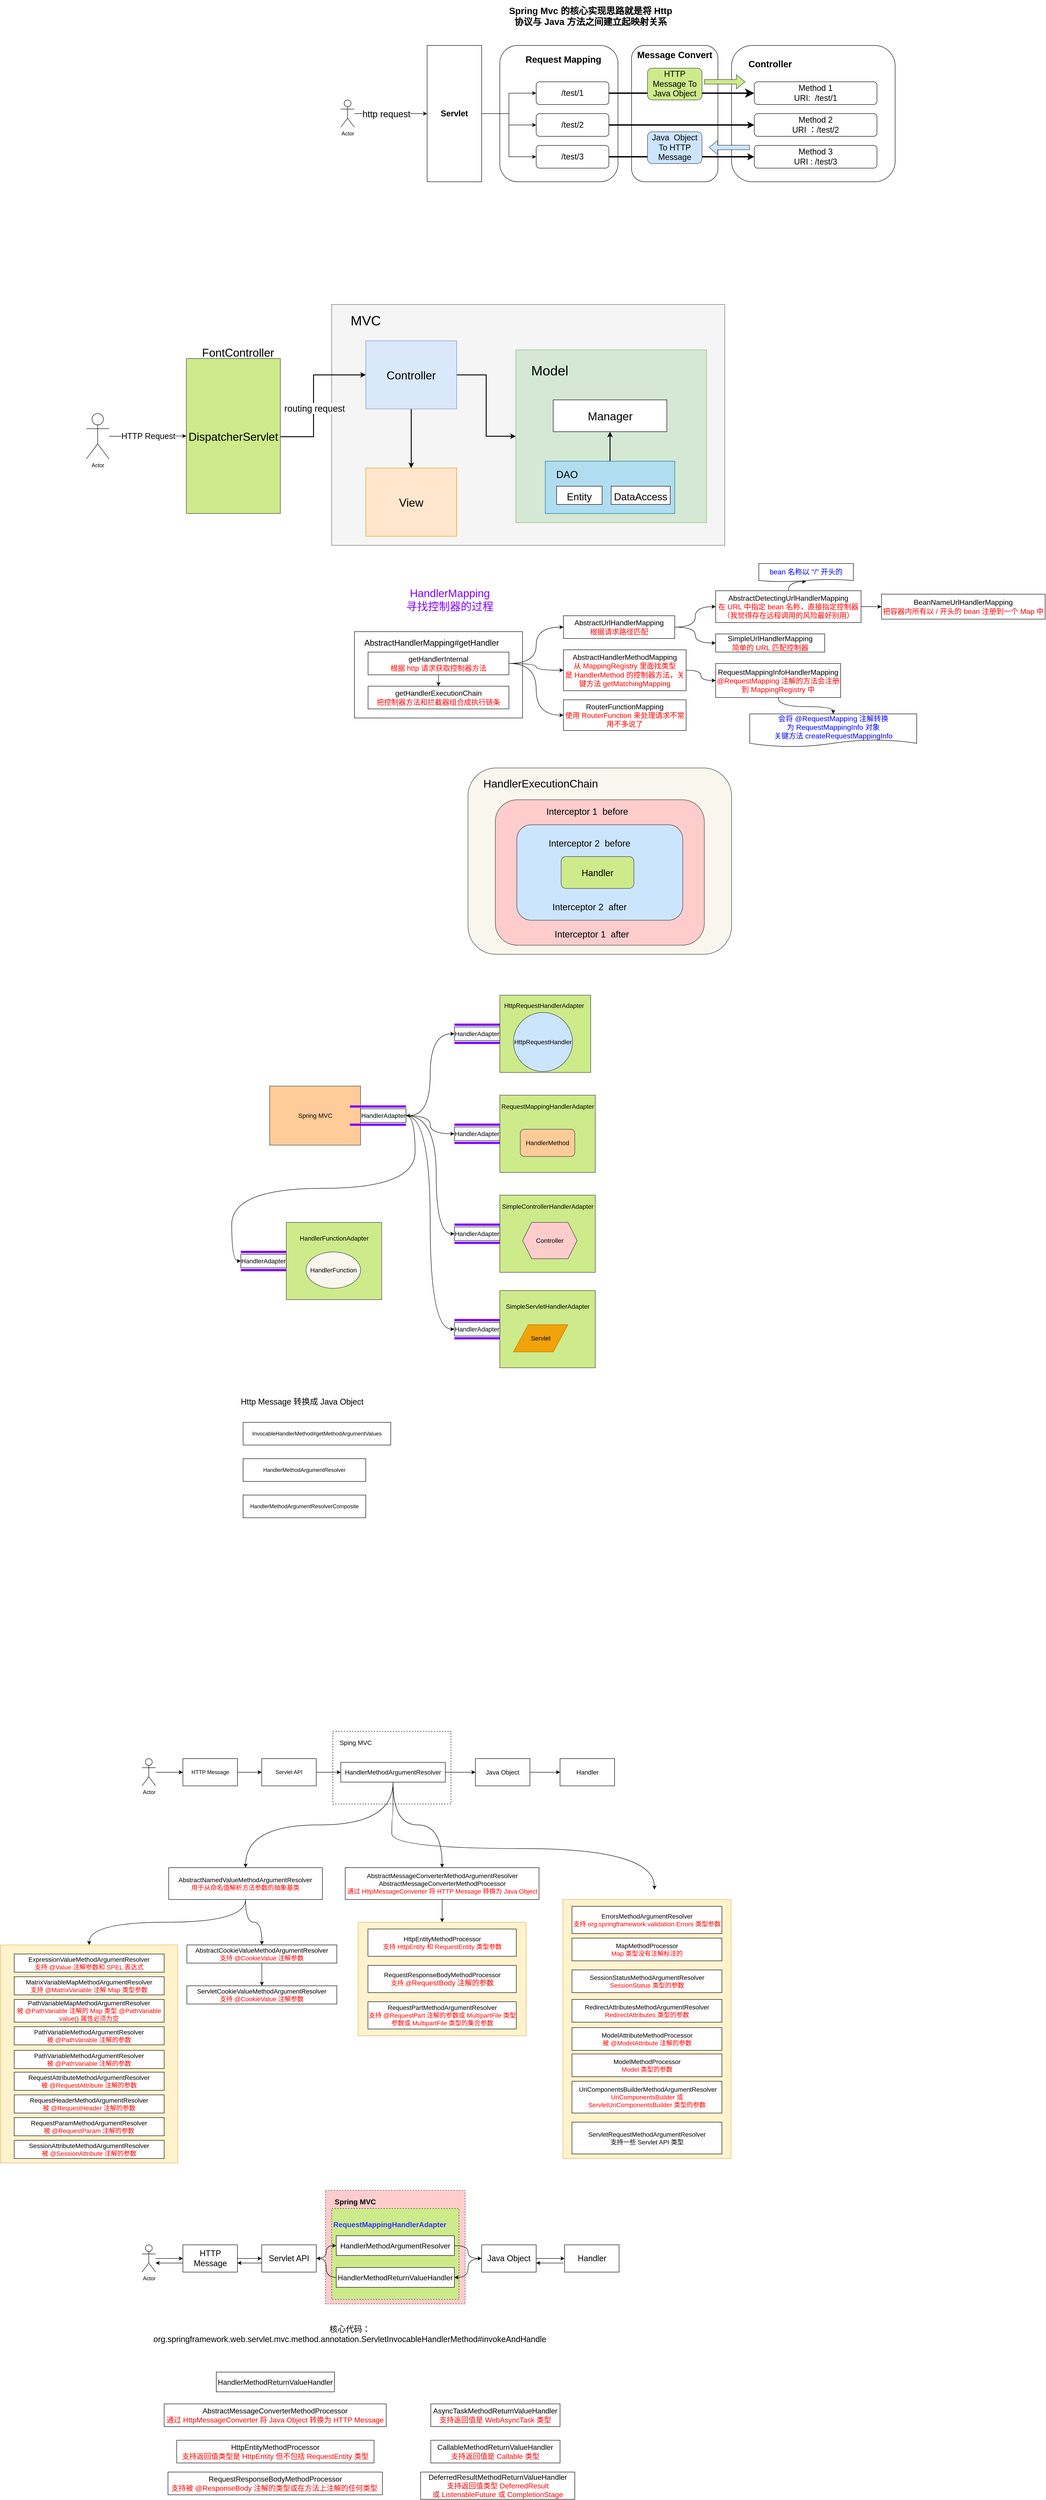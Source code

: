 <mxfile version="22.1.4" type="github">
  <diagram name="第 1 页" id="0abql_iOvC0QdY2ZX0is">
    <mxGraphModel dx="2668" dy="525" grid="1" gridSize="10" guides="1" tooltips="1" connect="1" arrows="1" fold="1" page="1" pageScale="1" pageWidth="827" pageHeight="1169" math="0" shadow="0">
      <root>
        <mxCell id="0" />
        <mxCell id="1" parent="0" />
        <mxCell id="wAme3UlPmWFeaYKPA1oI-31" value="" style="rounded=0;whiteSpace=wrap;html=1;dashed=1;fillColor=#ffcccc;strokeColor=#36393d;" vertex="1" parent="1">
          <mxGeometry x="-263.75" y="4930" width="307.5" height="250" as="geometry" />
        </mxCell>
        <mxCell id="zdFqW6kIlWK-Jbg1lNn0-34" value="" style="rounded=0;whiteSpace=wrap;html=1;fillColor=#fff2cc;strokeColor=#d6b656;" parent="1" vertex="1">
          <mxGeometry x="258.75" y="4290" width="370" height="570" as="geometry" />
        </mxCell>
        <mxCell id="zdFqW6kIlWK-Jbg1lNn0-29" value="" style="rounded=0;whiteSpace=wrap;html=1;fillColor=#fff2cc;strokeColor=#d6b656;" parent="1" vertex="1">
          <mxGeometry x="-192" y="4340" width="370" height="250" as="geometry" />
        </mxCell>
        <mxCell id="zdFqW6kIlWK-Jbg1lNn0-22" value="" style="rounded=0;whiteSpace=wrap;html=1;fillColor=#fff2cc;strokeColor=#d6b656;" parent="1" vertex="1">
          <mxGeometry x="-978.75" y="4390" width="390" height="480" as="geometry" />
        </mxCell>
        <mxCell id="Q98ZkcQ8B9xDj1xsU-A5-8" value="" style="rounded=1;whiteSpace=wrap;html=1;fillColor=#f9f7ed;strokeColor=#36393d;" parent="1" vertex="1">
          <mxGeometry x="50" y="1800" width="580" height="410" as="geometry" />
        </mxCell>
        <mxCell id="10Tzt0Tq10bFXuyb6pFD-25" value="" style="rounded=1;whiteSpace=wrap;html=1;" parent="1" vertex="1">
          <mxGeometry x="410" y="210" width="190" height="300" as="geometry" />
        </mxCell>
        <mxCell id="10Tzt0Tq10bFXuyb6pFD-18" value="" style="rounded=1;whiteSpace=wrap;html=1;" parent="1" vertex="1">
          <mxGeometry x="120" y="210" width="260" height="300" as="geometry" />
        </mxCell>
        <mxCell id="10Tzt0Tq10bFXuyb6pFD-2" value="" style="rounded=1;whiteSpace=wrap;html=1;" parent="1" vertex="1">
          <mxGeometry x="630" y="210" width="360" height="300" as="geometry" />
        </mxCell>
        <mxCell id="10Tzt0Tq10bFXuyb6pFD-3" value="&lt;font style=&quot;font-size: 20px;&quot;&gt;&lt;b style=&quot;&quot;&gt;Controller&lt;/b&gt;&lt;/font&gt;" style="text;html=1;strokeColor=none;fillColor=none;align=center;verticalAlign=middle;whiteSpace=wrap;rounded=0;" parent="1" vertex="1">
          <mxGeometry x="670" y="230" width="90" height="40" as="geometry" />
        </mxCell>
        <mxCell id="10Tzt0Tq10bFXuyb6pFD-4" value="&lt;font style=&quot;font-size: 18px;&quot;&gt;Method 1&lt;br&gt;URI:&amp;nbsp; /test/1&lt;br&gt;&lt;/font&gt;" style="rounded=1;whiteSpace=wrap;html=1;" parent="1" vertex="1">
          <mxGeometry x="680" y="290" width="270" height="50" as="geometry" />
        </mxCell>
        <mxCell id="10Tzt0Tq10bFXuyb6pFD-5" value="&lt;font style=&quot;font-size: 18px;&quot;&gt;Method 2&lt;br&gt;URI ：/test/2&lt;br&gt;&lt;/font&gt;" style="rounded=1;whiteSpace=wrap;html=1;" parent="1" vertex="1">
          <mxGeometry x="680" y="360" width="270" height="50" as="geometry" />
        </mxCell>
        <mxCell id="10Tzt0Tq10bFXuyb6pFD-6" value="&lt;font style=&quot;font-size: 18px;&quot;&gt;Method 3&lt;br&gt;URI : /test/3&lt;br&gt;&lt;/font&gt;" style="rounded=1;whiteSpace=wrap;html=1;" parent="1" vertex="1">
          <mxGeometry x="680" y="430" width="270" height="50" as="geometry" />
        </mxCell>
        <mxCell id="10Tzt0Tq10bFXuyb6pFD-12" style="edgeStyle=orthogonalEdgeStyle;rounded=0;orthogonalLoop=1;jettySize=auto;html=1;" parent="1" source="10Tzt0Tq10bFXuyb6pFD-7" target="10Tzt0Tq10bFXuyb6pFD-9" edge="1">
          <mxGeometry relative="1" as="geometry" />
        </mxCell>
        <mxCell id="10Tzt0Tq10bFXuyb6pFD-14" style="edgeStyle=orthogonalEdgeStyle;rounded=0;orthogonalLoop=1;jettySize=auto;html=1;" parent="1" source="10Tzt0Tq10bFXuyb6pFD-7" target="10Tzt0Tq10bFXuyb6pFD-10" edge="1">
          <mxGeometry relative="1" as="geometry" />
        </mxCell>
        <mxCell id="10Tzt0Tq10bFXuyb6pFD-16" style="edgeStyle=orthogonalEdgeStyle;rounded=0;orthogonalLoop=1;jettySize=auto;html=1;entryX=0;entryY=0.5;entryDx=0;entryDy=0;" parent="1" source="10Tzt0Tq10bFXuyb6pFD-7" target="10Tzt0Tq10bFXuyb6pFD-11" edge="1">
          <mxGeometry relative="1" as="geometry" />
        </mxCell>
        <mxCell id="10Tzt0Tq10bFXuyb6pFD-7" value="&lt;font style=&quot;font-size: 18px;&quot;&gt;&lt;b&gt;Servlet&lt;/b&gt;&lt;/font&gt;" style="rounded=0;whiteSpace=wrap;html=1;" parent="1" vertex="1">
          <mxGeometry x="-40" y="210" width="120" height="300" as="geometry" />
        </mxCell>
        <mxCell id="10Tzt0Tq10bFXuyb6pFD-13" style="edgeStyle=orthogonalEdgeStyle;rounded=0;orthogonalLoop=1;jettySize=auto;html=1;endSize=11;strokeWidth=3;" parent="1" source="10Tzt0Tq10bFXuyb6pFD-9" target="10Tzt0Tq10bFXuyb6pFD-4" edge="1">
          <mxGeometry relative="1" as="geometry" />
        </mxCell>
        <mxCell id="10Tzt0Tq10bFXuyb6pFD-9" value="&lt;font style=&quot;font-size: 18px;&quot;&gt;/test/1&lt;/font&gt;" style="rounded=1;whiteSpace=wrap;html=1;" parent="1" vertex="1">
          <mxGeometry x="200" y="290" width="160" height="50" as="geometry" />
        </mxCell>
        <mxCell id="10Tzt0Tq10bFXuyb6pFD-15" style="edgeStyle=orthogonalEdgeStyle;rounded=0;orthogonalLoop=1;jettySize=auto;html=1;strokeWidth=3;" parent="1" source="10Tzt0Tq10bFXuyb6pFD-10" target="10Tzt0Tq10bFXuyb6pFD-5" edge="1">
          <mxGeometry relative="1" as="geometry" />
        </mxCell>
        <mxCell id="10Tzt0Tq10bFXuyb6pFD-10" value="&lt;font style=&quot;font-size: 18px;&quot;&gt;/test/2&lt;/font&gt;" style="rounded=1;whiteSpace=wrap;html=1;" parent="1" vertex="1">
          <mxGeometry x="200" y="360" width="160" height="50" as="geometry" />
        </mxCell>
        <mxCell id="10Tzt0Tq10bFXuyb6pFD-17" style="edgeStyle=orthogonalEdgeStyle;rounded=0;orthogonalLoop=1;jettySize=auto;html=1;strokeWidth=3;" parent="1" source="10Tzt0Tq10bFXuyb6pFD-11" target="10Tzt0Tq10bFXuyb6pFD-6" edge="1">
          <mxGeometry relative="1" as="geometry" />
        </mxCell>
        <mxCell id="10Tzt0Tq10bFXuyb6pFD-11" value="&lt;font style=&quot;font-size: 18px;&quot;&gt;/test/3&lt;/font&gt;" style="rounded=1;whiteSpace=wrap;html=1;" parent="1" vertex="1">
          <mxGeometry x="200" y="430" width="160" height="50" as="geometry" />
        </mxCell>
        <mxCell id="10Tzt0Tq10bFXuyb6pFD-19" value="&lt;font style=&quot;font-size: 20px;&quot;&gt;&lt;b style=&quot;&quot;&gt;Request Mapping&lt;/b&gt;&lt;/font&gt;" style="text;html=1;strokeColor=none;fillColor=none;align=center;verticalAlign=middle;whiteSpace=wrap;rounded=0;" parent="1" vertex="1">
          <mxGeometry x="175" y="220" width="170" height="40" as="geometry" />
        </mxCell>
        <mxCell id="10Tzt0Tq10bFXuyb6pFD-21" style="edgeStyle=orthogonalEdgeStyle;rounded=0;orthogonalLoop=1;jettySize=auto;html=1;" parent="1" source="10Tzt0Tq10bFXuyb6pFD-20" target="10Tzt0Tq10bFXuyb6pFD-7" edge="1">
          <mxGeometry relative="1" as="geometry" />
        </mxCell>
        <mxCell id="10Tzt0Tq10bFXuyb6pFD-22" value="&lt;font style=&quot;font-size: 20px;&quot;&gt;http request&lt;/font&gt;" style="edgeLabel;html=1;align=center;verticalAlign=middle;resizable=0;points=[];" parent="10Tzt0Tq10bFXuyb6pFD-21" vertex="1" connectable="0">
          <mxGeometry x="-0.287" y="-3" relative="1" as="geometry">
            <mxPoint x="13" y="-3" as="offset" />
          </mxGeometry>
        </mxCell>
        <mxCell id="10Tzt0Tq10bFXuyb6pFD-20" value="Actor" style="shape=umlActor;verticalLabelPosition=bottom;verticalAlign=top;html=1;outlineConnect=0;" parent="1" vertex="1">
          <mxGeometry x="-230" y="330" width="30" height="60" as="geometry" />
        </mxCell>
        <mxCell id="10Tzt0Tq10bFXuyb6pFD-23" value="&lt;font style=&quot;font-size: 20px;&quot;&gt;&lt;b style=&quot;&quot;&gt;Spring Mvc 的核心实现思路就是将 Http 协议与 Java 方法之间建立起映射关系&lt;/b&gt;&lt;/font&gt;" style="text;html=1;strokeColor=none;fillColor=none;align=center;verticalAlign=middle;whiteSpace=wrap;rounded=0;" parent="1" vertex="1">
          <mxGeometry x="130" y="110" width="380" height="70" as="geometry" />
        </mxCell>
        <mxCell id="10Tzt0Tq10bFXuyb6pFD-26" value="&lt;font style=&quot;font-size: 20px;&quot;&gt;&lt;b style=&quot;&quot;&gt;Message Convert&lt;/b&gt;&lt;/font&gt;" style="text;html=1;strokeColor=none;fillColor=none;align=center;verticalAlign=middle;whiteSpace=wrap;rounded=0;" parent="1" vertex="1">
          <mxGeometry x="420" y="210" width="170" height="40" as="geometry" />
        </mxCell>
        <mxCell id="10Tzt0Tq10bFXuyb6pFD-29" value="&lt;font style=&quot;font-size: 18px;&quot;&gt;HTTP Message To Java Object&lt;/font&gt;" style="rounded=1;whiteSpace=wrap;html=1;fillColor=#cdeb8b;strokeColor=#36393d;" parent="1" vertex="1">
          <mxGeometry x="445" y="260" width="120" height="70" as="geometry" />
        </mxCell>
        <mxCell id="10Tzt0Tq10bFXuyb6pFD-30" value="&lt;font style=&quot;font-size: 18px;&quot;&gt;Java&amp;nbsp; Object To HTTP Message&lt;/font&gt;" style="rounded=1;whiteSpace=wrap;html=1;fillColor=#cce5ff;strokeColor=#36393d;" parent="1" vertex="1">
          <mxGeometry x="445" y="400" width="120" height="70" as="geometry" />
        </mxCell>
        <mxCell id="10Tzt0Tq10bFXuyb6pFD-31" value="" style="shape=flexArrow;endArrow=classic;html=1;rounded=0;fillColor=#cdeb8b;strokeColor=#36393d;" parent="1" edge="1">
          <mxGeometry width="50" height="50" relative="1" as="geometry">
            <mxPoint x="570" y="290" as="sourcePoint" />
            <mxPoint x="660" y="290" as="targetPoint" />
          </mxGeometry>
        </mxCell>
        <mxCell id="10Tzt0Tq10bFXuyb6pFD-32" value="" style="shape=flexArrow;endArrow=classic;html=1;rounded=0;fillColor=#cce5ff;strokeColor=#36393d;" parent="1" edge="1">
          <mxGeometry width="50" height="50" relative="1" as="geometry">
            <mxPoint x="670" y="434.5" as="sourcePoint" />
            <mxPoint x="580" y="434.5" as="targetPoint" />
          </mxGeometry>
        </mxCell>
        <mxCell id="taZi2zHfxL4B1svhan_J-2" value="" style="rounded=0;whiteSpace=wrap;html=1;fillColor=#f5f5f5;fontColor=#333333;strokeColor=#666666;" parent="1" vertex="1">
          <mxGeometry x="-250" y="780" width="865" height="530" as="geometry" />
        </mxCell>
        <mxCell id="taZi2zHfxL4B1svhan_J-3" style="edgeStyle=orthogonalEdgeStyle;rounded=0;orthogonalLoop=1;jettySize=auto;html=1;fontSize=25;strokeWidth=2;" parent="1" source="taZi2zHfxL4B1svhan_J-5" target="taZi2zHfxL4B1svhan_J-7" edge="1">
          <mxGeometry relative="1" as="geometry" />
        </mxCell>
        <mxCell id="taZi2zHfxL4B1svhan_J-4" style="edgeStyle=orthogonalEdgeStyle;rounded=0;orthogonalLoop=1;jettySize=auto;html=1;exitX=0.5;exitY=1;exitDx=0;exitDy=0;fontSize=25;strokeWidth=2;" parent="1" source="taZi2zHfxL4B1svhan_J-5" target="taZi2zHfxL4B1svhan_J-6" edge="1">
          <mxGeometry relative="1" as="geometry" />
        </mxCell>
        <mxCell id="taZi2zHfxL4B1svhan_J-5" value="&lt;font style=&quot;font-size: 25px;&quot;&gt;Controller&lt;/font&gt;" style="rounded=0;whiteSpace=wrap;html=1;fillColor=#dae8fc;strokeColor=#6c8ebf;" parent="1" vertex="1">
          <mxGeometry x="-175" y="860" width="200" height="150" as="geometry" />
        </mxCell>
        <mxCell id="taZi2zHfxL4B1svhan_J-6" value="&lt;font style=&quot;font-size: 25px;&quot;&gt;View&lt;/font&gt;" style="rounded=0;whiteSpace=wrap;html=1;fillColor=#ffe6cc;strokeColor=#d79b00;" parent="1" vertex="1">
          <mxGeometry x="-175" y="1140" width="200" height="150" as="geometry" />
        </mxCell>
        <mxCell id="taZi2zHfxL4B1svhan_J-7" value="" style="rounded=0;whiteSpace=wrap;html=1;fillColor=#d5e8d4;strokeColor=#82b366;" parent="1" vertex="1">
          <mxGeometry x="155" y="880" width="420" height="380" as="geometry" />
        </mxCell>
        <mxCell id="taZi2zHfxL4B1svhan_J-8" style="edgeStyle=orthogonalEdgeStyle;rounded=0;orthogonalLoop=1;jettySize=auto;html=1;exitX=0.5;exitY=0;exitDx=0;exitDy=0;entryX=0.5;entryY=1;entryDx=0;entryDy=0;fontSize=30;strokeWidth=2;" parent="1" source="taZi2zHfxL4B1svhan_J-9" target="taZi2zHfxL4B1svhan_J-10" edge="1">
          <mxGeometry relative="1" as="geometry" />
        </mxCell>
        <mxCell id="taZi2zHfxL4B1svhan_J-9" value="" style="rounded=0;whiteSpace=wrap;html=1;fontSize=25;fillColor=#b1ddf0;strokeColor=#10739e;" parent="1" vertex="1">
          <mxGeometry x="220" y="1125" width="285" height="115" as="geometry" />
        </mxCell>
        <mxCell id="taZi2zHfxL4B1svhan_J-10" value="Manager" style="rounded=0;whiteSpace=wrap;html=1;fontSize=25;" parent="1" vertex="1">
          <mxGeometry x="237.5" y="990" width="250" height="70" as="geometry" />
        </mxCell>
        <mxCell id="taZi2zHfxL4B1svhan_J-11" value="&lt;font style=&quot;font-size: 30px;&quot;&gt;MVC&lt;/font&gt;" style="text;html=1;strokeColor=none;fillColor=none;align=center;verticalAlign=middle;whiteSpace=wrap;rounded=0;fontSize=25;" parent="1" vertex="1">
          <mxGeometry x="-230" y="790" width="110" height="50" as="geometry" />
        </mxCell>
        <mxCell id="taZi2zHfxL4B1svhan_J-12" value="&lt;font style=&quot;font-size: 30px;&quot;&gt;Model&lt;/font&gt;" style="text;html=1;strokeColor=none;fillColor=none;align=center;verticalAlign=middle;whiteSpace=wrap;rounded=0;fontSize=25;" parent="1" vertex="1">
          <mxGeometry x="175" y="900" width="110" height="50" as="geometry" />
        </mxCell>
        <mxCell id="taZi2zHfxL4B1svhan_J-13" value="&lt;font style=&quot;font-size: 22px;&quot;&gt;Entity&lt;/font&gt;" style="rounded=0;whiteSpace=wrap;html=1;fontSize=30;" parent="1" vertex="1">
          <mxGeometry x="245" y="1180" width="100" height="40" as="geometry" />
        </mxCell>
        <mxCell id="taZi2zHfxL4B1svhan_J-14" value="&lt;font style=&quot;font-size: 22px;&quot;&gt;DataAccess&lt;/font&gt;" style="rounded=0;whiteSpace=wrap;html=1;fontSize=30;" parent="1" vertex="1">
          <mxGeometry x="365" y="1180" width="130" height="40" as="geometry" />
        </mxCell>
        <mxCell id="taZi2zHfxL4B1svhan_J-15" value="DAO" style="text;html=1;strokeColor=none;fillColor=none;align=center;verticalAlign=middle;whiteSpace=wrap;rounded=0;fontSize=22;" parent="1" vertex="1">
          <mxGeometry x="237.5" y="1140" width="60" height="30" as="geometry" />
        </mxCell>
        <mxCell id="taZi2zHfxL4B1svhan_J-17" style="edgeStyle=orthogonalEdgeStyle;rounded=0;orthogonalLoop=1;jettySize=auto;html=1;entryX=0;entryY=0.5;entryDx=0;entryDy=0;strokeWidth=2;" parent="1" source="taZi2zHfxL4B1svhan_J-16" target="taZi2zHfxL4B1svhan_J-5" edge="1">
          <mxGeometry relative="1" as="geometry">
            <Array as="points">
              <mxPoint x="-290" y="1071" />
              <mxPoint x="-290" y="935" />
            </Array>
          </mxGeometry>
        </mxCell>
        <mxCell id="taZi2zHfxL4B1svhan_J-22" value="&lt;font style=&quot;font-size: 20px;&quot;&gt;routing request&lt;/font&gt;" style="edgeLabel;html=1;align=center;verticalAlign=middle;resizable=0;points=[];" parent="taZi2zHfxL4B1svhan_J-17" vertex="1" connectable="0">
          <mxGeometry x="-0.155" y="-2" relative="1" as="geometry">
            <mxPoint y="1" as="offset" />
          </mxGeometry>
        </mxCell>
        <mxCell id="taZi2zHfxL4B1svhan_J-16" value="&lt;font style=&quot;font-size: 25px;&quot;&gt;DispatcherServlet&lt;/font&gt;" style="rounded=0;whiteSpace=wrap;html=1;fillColor=#cdeb8b;strokeColor=#36393d;" parent="1" vertex="1">
          <mxGeometry x="-570" y="899" width="207" height="341" as="geometry" />
        </mxCell>
        <mxCell id="taZi2zHfxL4B1svhan_J-18" value="&lt;font style=&quot;font-size: 25px;&quot;&gt;FontController&lt;/font&gt;" style="text;html=1;strokeColor=none;fillColor=none;align=center;verticalAlign=middle;whiteSpace=wrap;rounded=0;" parent="1" vertex="1">
          <mxGeometry x="-526.5" y="870" width="140" height="30" as="geometry" />
        </mxCell>
        <mxCell id="taZi2zHfxL4B1svhan_J-20" style="edgeStyle=orthogonalEdgeStyle;rounded=0;orthogonalLoop=1;jettySize=auto;html=1;entryX=0;entryY=0.5;entryDx=0;entryDy=0;" parent="1" source="taZi2zHfxL4B1svhan_J-19" target="taZi2zHfxL4B1svhan_J-16" edge="1">
          <mxGeometry relative="1" as="geometry" />
        </mxCell>
        <mxCell id="taZi2zHfxL4B1svhan_J-21" value="&lt;font style=&quot;font-size: 18px;&quot;&gt;HTTP Request&lt;/font&gt;" style="edgeLabel;html=1;align=center;verticalAlign=middle;resizable=0;points=[];" parent="taZi2zHfxL4B1svhan_J-20" vertex="1" connectable="0">
          <mxGeometry x="-0.26" y="1" relative="1" as="geometry">
            <mxPoint x="23" y="1" as="offset" />
          </mxGeometry>
        </mxCell>
        <mxCell id="taZi2zHfxL4B1svhan_J-19" value="Actor" style="shape=umlActor;verticalLabelPosition=bottom;verticalAlign=top;html=1;outlineConnect=0;" parent="1" vertex="1">
          <mxGeometry x="-790" y="1020" width="50" height="100" as="geometry" />
        </mxCell>
        <mxCell id="3lszufqdUvXLjo91GpNb-1" value="" style="rounded=0;whiteSpace=wrap;html=1;" parent="1" vertex="1">
          <mxGeometry x="-200" y="1500" width="370" height="190" as="geometry" />
        </mxCell>
        <mxCell id="3lszufqdUvXLjo91GpNb-7" value="" style="edgeStyle=orthogonalEdgeStyle;orthogonalLoop=1;jettySize=auto;html=1;entryX=0;entryY=0.5;entryDx=0;entryDy=0;curved=1;" parent="1" source="3lszufqdUvXLjo91GpNb-2" target="3lszufqdUvXLjo91GpNb-6" edge="1">
          <mxGeometry relative="1" as="geometry" />
        </mxCell>
        <mxCell id="3lszufqdUvXLjo91GpNb-19" style="edgeStyle=orthogonalEdgeStyle;orthogonalLoop=1;jettySize=auto;html=1;entryX=0;entryY=0.5;entryDx=0;entryDy=0;curved=1;" parent="1" source="3lszufqdUvXLjo91GpNb-2" target="3lszufqdUvXLjo91GpNb-18" edge="1">
          <mxGeometry relative="1" as="geometry" />
        </mxCell>
        <mxCell id="3lszufqdUvXLjo91GpNb-26" style="edgeStyle=orthogonalEdgeStyle;orthogonalLoop=1;jettySize=auto;html=1;entryX=0;entryY=0.5;entryDx=0;entryDy=0;curved=1;" parent="1" source="3lszufqdUvXLjo91GpNb-2" target="3lszufqdUvXLjo91GpNb-25" edge="1">
          <mxGeometry relative="1" as="geometry" />
        </mxCell>
        <mxCell id="3lszufqdUvXLjo91GpNb-27" style="edgeStyle=orthogonalEdgeStyle;rounded=0;orthogonalLoop=1;jettySize=auto;html=1;entryX=0.5;entryY=0;entryDx=0;entryDy=0;" parent="1" source="3lszufqdUvXLjo91GpNb-2" target="3lszufqdUvXLjo91GpNb-3" edge="1">
          <mxGeometry relative="1" as="geometry" />
        </mxCell>
        <mxCell id="3lszufqdUvXLjo91GpNb-2" value="&lt;font style=&quot;font-size: 16px;&quot;&gt;getHandlerInternal&lt;br&gt;&lt;font color=&quot;#ff0000&quot;&gt;根据 http 请求获取控制器方法&lt;/font&gt;&lt;/font&gt;" style="rounded=0;whiteSpace=wrap;html=1;" parent="1" vertex="1">
          <mxGeometry x="-170" y="1545" width="310" height="50" as="geometry" />
        </mxCell>
        <mxCell id="3lszufqdUvXLjo91GpNb-3" value="&lt;font style=&quot;font-size: 16px;&quot;&gt;getHandlerExecutionChain&lt;br&gt;&lt;font color=&quot;#ff0000&quot;&gt;把控制器方法和拦截器组合成执行链条&lt;/font&gt;&lt;/font&gt;" style="rounded=0;whiteSpace=wrap;html=1;" parent="1" vertex="1">
          <mxGeometry x="-170" y="1620" width="310" height="50" as="geometry" />
        </mxCell>
        <mxCell id="3lszufqdUvXLjo91GpNb-4" value="&lt;font style=&quot;font-size: 18px;&quot;&gt;AbstractHandlerMapping#getHandler&lt;/font&gt;" style="text;html=1;strokeColor=none;fillColor=none;align=center;verticalAlign=middle;whiteSpace=wrap;rounded=0;" parent="1" vertex="1">
          <mxGeometry x="-190" y="1510" width="320" height="30" as="geometry" />
        </mxCell>
        <mxCell id="3lszufqdUvXLjo91GpNb-13" style="edgeStyle=orthogonalEdgeStyle;orthogonalLoop=1;jettySize=auto;html=1;entryX=0;entryY=0.5;entryDx=0;entryDy=0;curved=1;" parent="1" source="3lszufqdUvXLjo91GpNb-6" target="3lszufqdUvXLjo91GpNb-9" edge="1">
          <mxGeometry relative="1" as="geometry">
            <mxPoint x="565" y="1420" as="targetPoint" />
          </mxGeometry>
        </mxCell>
        <mxCell id="3lszufqdUvXLjo91GpNb-17" style="edgeStyle=orthogonalEdgeStyle;orthogonalLoop=1;jettySize=auto;html=1;entryX=0;entryY=0.5;entryDx=0;entryDy=0;exitX=1;exitY=0.5;exitDx=0;exitDy=0;curved=1;" parent="1" source="3lszufqdUvXLjo91GpNb-6" target="3lszufqdUvXLjo91GpNb-16" edge="1">
          <mxGeometry relative="1" as="geometry">
            <mxPoint x="575" y="1500" as="targetPoint" />
          </mxGeometry>
        </mxCell>
        <mxCell id="3lszufqdUvXLjo91GpNb-6" value="&lt;font style=&quot;&quot;&gt;&lt;font style=&quot;font-size: 16px;&quot;&gt;AbstractUrlHandlerMapping&lt;br&gt;&lt;font color=&quot;#ff0000&quot;&gt;根据请求路径匹配&lt;/font&gt;&lt;/font&gt;&lt;br&gt;&lt;/font&gt;" style="whiteSpace=wrap;html=1;rounded=0;" parent="1" vertex="1">
          <mxGeometry x="260" y="1465" width="245" height="50" as="geometry" />
        </mxCell>
        <mxCell id="3lszufqdUvXLjo91GpNb-12" value="" style="edgeStyle=orthogonalEdgeStyle;orthogonalLoop=1;jettySize=auto;html=1;curved=1;" parent="1" source="3lszufqdUvXLjo91GpNb-9" target="3lszufqdUvXLjo91GpNb-11" edge="1">
          <mxGeometry relative="1" as="geometry" />
        </mxCell>
        <mxCell id="3lszufqdUvXLjo91GpNb-15" value="" style="edgeStyle=orthogonalEdgeStyle;rounded=0;orthogonalLoop=1;jettySize=auto;html=1;" parent="1" source="3lszufqdUvXLjo91GpNb-9" target="3lszufqdUvXLjo91GpNb-14" edge="1">
          <mxGeometry relative="1" as="geometry" />
        </mxCell>
        <mxCell id="3lszufqdUvXLjo91GpNb-9" value="&lt;font style=&quot;&quot;&gt;&lt;font style=&quot;font-size: 16px;&quot;&gt;&lt;font style=&quot;&quot;&gt;AbstractDetectingUrlHandlerMapping&lt;br&gt;&lt;/font&gt;&lt;font color=&quot;#ff0000&quot; style=&quot;&quot;&gt;在 URL 中指定 bean 名称，直接指定控制器（我觉得存在远程调用的风险最好别用）&lt;/font&gt;&lt;/font&gt;&lt;br&gt;&lt;/font&gt;" style="whiteSpace=wrap;html=1;rounded=0;" parent="1" vertex="1">
          <mxGeometry x="595" y="1410" width="320" height="70" as="geometry" />
        </mxCell>
        <mxCell id="3lszufqdUvXLjo91GpNb-11" value="&lt;font color=&quot;#0000ff&quot; style=&quot;font-size: 16px;&quot;&gt;bean 名称以 &quot;/&quot; 开头的&lt;/font&gt;" style="shape=document;whiteSpace=wrap;html=1;boundedLbl=1;rounded=0;size=0.125;" parent="1" vertex="1">
          <mxGeometry x="690" y="1350" width="208" height="40" as="geometry" />
        </mxCell>
        <mxCell id="3lszufqdUvXLjo91GpNb-14" value="&lt;font style=&quot;&quot;&gt;&lt;font style=&quot;font-size: 16px;&quot;&gt;&lt;font style=&quot;&quot;&gt;BeanNameUrlHandlerMapping&lt;br&gt;&lt;/font&gt;&lt;font color=&quot;#ff0000&quot;&gt;把容器内所有以 / 开头的 bean 注册到一个 Map 中&lt;/font&gt;&lt;/font&gt;&lt;br&gt;&lt;/font&gt;" style="whiteSpace=wrap;html=1;rounded=0;" parent="1" vertex="1">
          <mxGeometry x="960" y="1417.5" width="360" height="55" as="geometry" />
        </mxCell>
        <mxCell id="3lszufqdUvXLjo91GpNb-16" value="&lt;font style=&quot;&quot;&gt;&lt;font style=&quot;font-size: 16px;&quot;&gt;&lt;font style=&quot;&quot;&gt;SimpleUrlHandlerMapping&lt;br&gt;&lt;/font&gt;&lt;font color=&quot;#ff0000&quot;&gt;简单的 URL 匹配控制器&lt;/font&gt;&lt;/font&gt;&lt;br&gt;&lt;/font&gt;" style="whiteSpace=wrap;html=1;rounded=0;" parent="1" vertex="1">
          <mxGeometry x="595" y="1505" width="240" height="40" as="geometry" />
        </mxCell>
        <mxCell id="3lszufqdUvXLjo91GpNb-22" style="edgeStyle=orthogonalEdgeStyle;orthogonalLoop=1;jettySize=auto;html=1;entryX=0;entryY=0.5;entryDx=0;entryDy=0;curved=1;" parent="1" source="3lszufqdUvXLjo91GpNb-18" target="3lszufqdUvXLjo91GpNb-21" edge="1">
          <mxGeometry relative="1" as="geometry">
            <mxPoint x="575" y="1597.5" as="targetPoint" />
          </mxGeometry>
        </mxCell>
        <mxCell id="3lszufqdUvXLjo91GpNb-18" value="&lt;font style=&quot;font-size: 16px;&quot;&gt;&lt;font style=&quot;&quot;&gt;&lt;font style=&quot;&quot;&gt;&lt;font style=&quot;&quot;&gt;AbstractHandlerMethodMapping&lt;br&gt;&lt;/font&gt;&lt;font style=&quot;&quot; color=&quot;#ff0000&quot;&gt;从&amp;nbsp;MappingRegistry 里面找类型是&amp;nbsp;&lt;/font&gt;&lt;/font&gt;&lt;font style=&quot;&quot; color=&quot;#ff0000&quot;&gt;HandlerMethod 的控制器方法，关键方法&amp;nbsp;&lt;/font&gt;&lt;/font&gt;&lt;font color=&quot;#ff0000&quot;&gt;getMatchingMapping&lt;/font&gt;&lt;/font&gt;" style="whiteSpace=wrap;html=1;rounded=0;" parent="1" vertex="1">
          <mxGeometry x="260" y="1540" width="270" height="90" as="geometry" />
        </mxCell>
        <mxCell id="3lszufqdUvXLjo91GpNb-24" value="" style="edgeStyle=orthogonalEdgeStyle;orthogonalLoop=1;jettySize=auto;html=1;curved=1;" parent="1" source="3lszufqdUvXLjo91GpNb-21" target="3lszufqdUvXLjo91GpNb-23" edge="1">
          <mxGeometry relative="1" as="geometry" />
        </mxCell>
        <mxCell id="3lszufqdUvXLjo91GpNb-21" value="&lt;font style=&quot;&quot;&gt;&lt;font style=&quot;font-size: 16px;&quot;&gt;&lt;font style=&quot;&quot;&gt;RequestMappingInfoHandlerMapping&lt;br&gt;&lt;/font&gt;&lt;font color=&quot;#ff0000&quot;&gt;@RequestMapping 注解的方法会注册到&amp;nbsp;MappingRegistry 中&lt;/font&gt;&lt;/font&gt;&lt;br&gt;&lt;/font&gt;" style="whiteSpace=wrap;html=1;rounded=0;" parent="1" vertex="1">
          <mxGeometry x="595" y="1570" width="275" height="75" as="geometry" />
        </mxCell>
        <mxCell id="3lszufqdUvXLjo91GpNb-23" value="&lt;font color=&quot;#0000ff&quot;&gt;&lt;font style=&quot;font-size: 16px;&quot;&gt;会将&amp;nbsp;@RequestMapping 注解转换为&amp;nbsp;RequestMappingInfo 对象&lt;br&gt;关键方法&amp;nbsp;&lt;/font&gt;&lt;font style=&quot;font-size: 16px;&quot;&gt;createRequestMappingInfo&lt;/font&gt;&lt;/font&gt;" style="shape=document;whiteSpace=wrap;html=1;boundedLbl=1;rounded=0;size=0.216;" parent="1" vertex="1">
          <mxGeometry x="670" y="1681" width="367.5" height="72.5" as="geometry" />
        </mxCell>
        <mxCell id="3lszufqdUvXLjo91GpNb-25" value="&lt;font style=&quot;font-size: 16px;&quot;&gt;RouterFunctionMapping&lt;br&gt;&lt;font color=&quot;#ff0000&quot;&gt;使用&amp;nbsp;RouterFunction 来处理请求不常用不多说了&lt;/font&gt;&lt;br&gt;&lt;/font&gt;" style="whiteSpace=wrap;html=1;rounded=0;" parent="1" vertex="1">
          <mxGeometry x="260" y="1650" width="270" height="67.5" as="geometry" />
        </mxCell>
        <mxCell id="3lszufqdUvXLjo91GpNb-28" value="&lt;font color=&quot;#7f00ff&quot; style=&quot;font-size: 24px;&quot;&gt;HandlerMapping &lt;br&gt;寻找控制器的过程&lt;/font&gt;" style="text;html=1;strokeColor=none;fillColor=none;align=center;verticalAlign=middle;whiteSpace=wrap;rounded=0;" parent="1" vertex="1">
          <mxGeometry x="-120" y="1400" width="260" height="60" as="geometry" />
        </mxCell>
        <mxCell id="Q98ZkcQ8B9xDj1xsU-A5-1" value="" style="rounded=1;whiteSpace=wrap;html=1;fillColor=#ffcccc;strokeColor=#36393d;" parent="1" vertex="1">
          <mxGeometry x="110" y="1870" width="460" height="320" as="geometry" />
        </mxCell>
        <mxCell id="Q98ZkcQ8B9xDj1xsU-A5-2" value="" style="rounded=1;whiteSpace=wrap;html=1;fillColor=#cce5ff;strokeColor=#36393d;" parent="1" vertex="1">
          <mxGeometry x="157.5" y="1925" width="365" height="210" as="geometry" />
        </mxCell>
        <mxCell id="Q98ZkcQ8B9xDj1xsU-A5-3" value="&lt;font style=&quot;font-size: 20px;&quot;&gt;Handler&lt;/font&gt;" style="rounded=1;whiteSpace=wrap;html=1;fillColor=#cdeb8b;strokeColor=#36393d;" parent="1" vertex="1">
          <mxGeometry x="255" y="1995" width="160" height="70" as="geometry" />
        </mxCell>
        <mxCell id="Q98ZkcQ8B9xDj1xsU-A5-4" value="&lt;font style=&quot;font-size: 20px;&quot;&gt;Interceptor 2&amp;nbsp; before&lt;/font&gt;" style="text;html=1;strokeColor=none;fillColor=none;align=center;verticalAlign=middle;whiteSpace=wrap;rounded=0;" parent="1" vertex="1">
          <mxGeometry x="215" y="1950" width="205" height="30" as="geometry" />
        </mxCell>
        <mxCell id="Q98ZkcQ8B9xDj1xsU-A5-5" value="&lt;font style=&quot;font-size: 20px;&quot;&gt;Interceptor 2&amp;nbsp; after&lt;/font&gt;" style="text;html=1;strokeColor=none;fillColor=none;align=center;verticalAlign=middle;whiteSpace=wrap;rounded=0;" parent="1" vertex="1">
          <mxGeometry x="215" y="2090" width="205" height="30" as="geometry" />
        </mxCell>
        <mxCell id="Q98ZkcQ8B9xDj1xsU-A5-6" value="&lt;font style=&quot;font-size: 20px;&quot;&gt;Interceptor 1&amp;nbsp; before&lt;/font&gt;" style="text;html=1;strokeColor=none;fillColor=none;align=center;verticalAlign=middle;whiteSpace=wrap;rounded=0;" parent="1" vertex="1">
          <mxGeometry x="210" y="1880" width="205" height="30" as="geometry" />
        </mxCell>
        <mxCell id="Q98ZkcQ8B9xDj1xsU-A5-7" value="&lt;font style=&quot;font-size: 20px;&quot;&gt;Interceptor 1&amp;nbsp; after&lt;/font&gt;" style="text;html=1;strokeColor=none;fillColor=none;align=center;verticalAlign=middle;whiteSpace=wrap;rounded=0;" parent="1" vertex="1">
          <mxGeometry x="220" y="2150" width="205" height="30" as="geometry" />
        </mxCell>
        <mxCell id="Q98ZkcQ8B9xDj1xsU-A5-9" value="&lt;font style=&quot;font-size: 24px;&quot;&gt;HandlerExecutionChain&lt;/font&gt;" style="text;html=1;strokeColor=none;fillColor=none;align=center;verticalAlign=middle;whiteSpace=wrap;rounded=0;" parent="1" vertex="1">
          <mxGeometry x="90" y="1810" width="240" height="50" as="geometry" />
        </mxCell>
        <mxCell id="3CwiVeuf_U36mDHTG-8X-5" value="&lt;font style=&quot;font-size: 14px;&quot;&gt;Spring MVC&lt;/font&gt;" style="rounded=0;whiteSpace=wrap;html=1;fillColor=#ffcc99;strokeColor=#36393d;" parent="1" vertex="1">
          <mxGeometry x="-386.5" y="2500" width="200" height="130" as="geometry" />
        </mxCell>
        <mxCell id="3CwiVeuf_U36mDHTG-8X-7" value="" style="line;strokeWidth=5;html=1;strokeColor=#7F00FF;" parent="1" vertex="1">
          <mxGeometry x="-210" y="2540" width="123.5" height="10" as="geometry" />
        </mxCell>
        <mxCell id="3CwiVeuf_U36mDHTG-8X-8" value="" style="line;strokeWidth=5;html=1;strokeColor=#7F00FF;" parent="1" vertex="1">
          <mxGeometry x="-210" y="2580" width="123.5" height="10" as="geometry" />
        </mxCell>
        <mxCell id="3CwiVeuf_U36mDHTG-8X-16" style="edgeStyle=orthogonalEdgeStyle;orthogonalLoop=1;jettySize=auto;html=1;entryX=0;entryY=0.5;entryDx=0;entryDy=0;startArrow=classic;startFill=1;curved=1;" parent="1" source="3CwiVeuf_U36mDHTG-8X-9" target="3CwiVeuf_U36mDHTG-8X-15" edge="1">
          <mxGeometry relative="1" as="geometry" />
        </mxCell>
        <mxCell id="3CwiVeuf_U36mDHTG-8X-25" style="edgeStyle=orthogonalEdgeStyle;orthogonalLoop=1;jettySize=auto;html=1;entryX=0;entryY=0.5;entryDx=0;entryDy=0;curved=1;" parent="1" source="3CwiVeuf_U36mDHTG-8X-9" target="3CwiVeuf_U36mDHTG-8X-22" edge="1">
          <mxGeometry relative="1" as="geometry" />
        </mxCell>
        <mxCell id="3CwiVeuf_U36mDHTG-8X-34" style="edgeStyle=orthogonalEdgeStyle;orthogonalLoop=1;jettySize=auto;html=1;entryX=0;entryY=0.5;entryDx=0;entryDy=0;curved=1;" parent="1" source="3CwiVeuf_U36mDHTG-8X-9" target="3CwiVeuf_U36mDHTG-8X-30" edge="1">
          <mxGeometry relative="1" as="geometry">
            <Array as="points">
              <mxPoint x="-20" y="2565" />
              <mxPoint x="-20" y="2825" />
            </Array>
          </mxGeometry>
        </mxCell>
        <mxCell id="3CwiVeuf_U36mDHTG-8X-44" style="edgeStyle=orthogonalEdgeStyle;orthogonalLoop=1;jettySize=auto;html=1;entryX=0;entryY=0.5;entryDx=0;entryDy=0;curved=1;" parent="1" source="3CwiVeuf_U36mDHTG-8X-9" target="3CwiVeuf_U36mDHTG-8X-39" edge="1">
          <mxGeometry relative="1" as="geometry" />
        </mxCell>
        <mxCell id="3CwiVeuf_U36mDHTG-8X-53" style="edgeStyle=orthogonalEdgeStyle;orthogonalLoop=1;jettySize=auto;html=1;entryX=0;entryY=0.5;entryDx=0;entryDy=0;exitX=1;exitY=0.5;exitDx=0;exitDy=0;curved=1;" parent="1" source="3CwiVeuf_U36mDHTG-8X-9" target="3CwiVeuf_U36mDHTG-8X-49" edge="1">
          <mxGeometry relative="1" as="geometry" />
        </mxCell>
        <mxCell id="3CwiVeuf_U36mDHTG-8X-9" value="&lt;font style=&quot;font-size: 14px;&quot;&gt;HandlerAdapter&lt;/font&gt;" style="rounded=0;whiteSpace=wrap;html=1;" parent="1" vertex="1">
          <mxGeometry x="-186.5" y="2550" width="100" height="30" as="geometry" />
        </mxCell>
        <mxCell id="3CwiVeuf_U36mDHTG-8X-10" value="" style="rounded=0;whiteSpace=wrap;html=1;fillColor=#cdeb8b;strokeColor=#36393d;" parent="1" vertex="1">
          <mxGeometry x="120" y="2300" width="200" height="170" as="geometry" />
        </mxCell>
        <mxCell id="3CwiVeuf_U36mDHTG-8X-11" value="&lt;font style=&quot;font-size: 14px;&quot;&gt;HttpRequestHandler&lt;/font&gt;" style="ellipse;whiteSpace=wrap;html=1;aspect=fixed;fillColor=#cce5ff;strokeColor=#36393d;" parent="1" vertex="1">
          <mxGeometry x="150" y="2338" width="130" height="130" as="geometry" />
        </mxCell>
        <mxCell id="3CwiVeuf_U36mDHTG-8X-12" value="&lt;font style=&quot;font-size: 14px;&quot;&gt;HttpRequestHandlerAdapter&lt;/font&gt;" style="text;html=1;strokeColor=none;fillColor=none;align=center;verticalAlign=middle;whiteSpace=wrap;rounded=0;" parent="1" vertex="1">
          <mxGeometry x="130" y="2308" width="175" height="30" as="geometry" />
        </mxCell>
        <mxCell id="3CwiVeuf_U36mDHTG-8X-13" value="" style="line;strokeWidth=5;html=1;strokeColor=#7F00FF;" parent="1" vertex="1">
          <mxGeometry x="20" y="2360" width="100" height="10" as="geometry" />
        </mxCell>
        <mxCell id="3CwiVeuf_U36mDHTG-8X-14" value="" style="line;strokeWidth=5;html=1;strokeColor=#7F00FF;" parent="1" vertex="1">
          <mxGeometry x="20" y="2400" width="100" height="10" as="geometry" />
        </mxCell>
        <mxCell id="3CwiVeuf_U36mDHTG-8X-15" value="&lt;font style=&quot;font-size: 14px;&quot;&gt;HandlerAdapter&lt;/font&gt;" style="rounded=0;whiteSpace=wrap;html=1;" parent="1" vertex="1">
          <mxGeometry x="20" y="2370" width="100" height="30" as="geometry" />
        </mxCell>
        <mxCell id="3CwiVeuf_U36mDHTG-8X-17" value="" style="rounded=0;whiteSpace=wrap;html=1;fillColor=#cdeb8b;strokeColor=#36393d;" parent="1" vertex="1">
          <mxGeometry x="120" y="2520" width="210" height="170" as="geometry" />
        </mxCell>
        <mxCell id="3CwiVeuf_U36mDHTG-8X-19" value="&lt;font style=&quot;font-size: 14px;&quot;&gt;RequestMappingHandlerAdapter&lt;/font&gt;" style="text;html=1;strokeColor=none;fillColor=none;align=center;verticalAlign=middle;whiteSpace=wrap;rounded=0;" parent="1" vertex="1">
          <mxGeometry x="137.5" y="2530" width="175" height="30" as="geometry" />
        </mxCell>
        <mxCell id="3CwiVeuf_U36mDHTG-8X-20" value="" style="line;strokeWidth=5;html=1;strokeColor=#7F00FF;" parent="1" vertex="1">
          <mxGeometry x="20" y="2580" width="100" height="10" as="geometry" />
        </mxCell>
        <mxCell id="3CwiVeuf_U36mDHTG-8X-21" value="" style="line;strokeWidth=5;html=1;strokeColor=#7F00FF;" parent="1" vertex="1">
          <mxGeometry x="20" y="2620" width="100" height="10" as="geometry" />
        </mxCell>
        <mxCell id="3CwiVeuf_U36mDHTG-8X-22" value="&lt;font style=&quot;font-size: 14px;&quot;&gt;HandlerAdapter&lt;/font&gt;" style="rounded=0;whiteSpace=wrap;html=1;" parent="1" vertex="1">
          <mxGeometry x="20" y="2590" width="100" height="30" as="geometry" />
        </mxCell>
        <mxCell id="3CwiVeuf_U36mDHTG-8X-24" value="&lt;font style=&quot;font-size: 14px;&quot;&gt;HandlerMethod&lt;/font&gt;" style="rounded=1;whiteSpace=wrap;html=1;fillColor=#ffcc99;strokeColor=#36393d;" parent="1" vertex="1">
          <mxGeometry x="165" y="2595" width="120" height="60" as="geometry" />
        </mxCell>
        <mxCell id="3CwiVeuf_U36mDHTG-8X-26" value="" style="rounded=0;whiteSpace=wrap;html=1;fillColor=#cdeb8b;strokeColor=#36393d;" parent="1" vertex="1">
          <mxGeometry x="120" y="2740" width="210" height="170" as="geometry" />
        </mxCell>
        <mxCell id="3CwiVeuf_U36mDHTG-8X-27" value="&lt;font style=&quot;font-size: 14px;&quot;&gt;SimpleControllerHandlerAdapter&lt;/font&gt;" style="text;html=1;strokeColor=none;fillColor=none;align=center;verticalAlign=middle;whiteSpace=wrap;rounded=0;" parent="1" vertex="1">
          <mxGeometry x="127.5" y="2750" width="195" height="30" as="geometry" />
        </mxCell>
        <mxCell id="3CwiVeuf_U36mDHTG-8X-28" value="" style="line;strokeWidth=5;html=1;strokeColor=#7F00FF;" parent="1" vertex="1">
          <mxGeometry x="20" y="2800" width="100" height="10" as="geometry" />
        </mxCell>
        <mxCell id="3CwiVeuf_U36mDHTG-8X-29" value="" style="line;strokeWidth=5;html=1;strokeColor=#7F00FF;" parent="1" vertex="1">
          <mxGeometry x="20" y="2840" width="100" height="10" as="geometry" />
        </mxCell>
        <mxCell id="3CwiVeuf_U36mDHTG-8X-30" value="&lt;font style=&quot;font-size: 14px;&quot;&gt;HandlerAdapter&lt;/font&gt;" style="rounded=0;whiteSpace=wrap;html=1;" parent="1" vertex="1">
          <mxGeometry x="20" y="2810" width="100" height="30" as="geometry" />
        </mxCell>
        <mxCell id="3CwiVeuf_U36mDHTG-8X-35" value="" style="rounded=0;whiteSpace=wrap;html=1;fillColor=#cdeb8b;strokeColor=#36393d;" parent="1" vertex="1">
          <mxGeometry x="120" y="2950" width="210" height="170" as="geometry" />
        </mxCell>
        <mxCell id="3CwiVeuf_U36mDHTG-8X-36" value="&lt;font style=&quot;font-size: 14px;&quot;&gt;SimpleServletHandlerAdapter&lt;/font&gt;" style="text;html=1;strokeColor=none;fillColor=none;align=center;verticalAlign=middle;whiteSpace=wrap;rounded=0;" parent="1" vertex="1">
          <mxGeometry x="137.5" y="2970" width="175" height="30" as="geometry" />
        </mxCell>
        <mxCell id="3CwiVeuf_U36mDHTG-8X-37" value="" style="line;strokeWidth=5;html=1;strokeColor=#7F00FF;" parent="1" vertex="1">
          <mxGeometry x="20" y="3010" width="100" height="10" as="geometry" />
        </mxCell>
        <mxCell id="3CwiVeuf_U36mDHTG-8X-38" value="" style="line;strokeWidth=5;html=1;strokeColor=#7F00FF;" parent="1" vertex="1">
          <mxGeometry x="20" y="3050" width="100" height="10" as="geometry" />
        </mxCell>
        <mxCell id="3CwiVeuf_U36mDHTG-8X-39" value="&lt;font style=&quot;font-size: 14px;&quot;&gt;HandlerAdapter&lt;/font&gt;" style="rounded=0;whiteSpace=wrap;html=1;" parent="1" vertex="1">
          <mxGeometry x="20" y="3020" width="100" height="30" as="geometry" />
        </mxCell>
        <mxCell id="3CwiVeuf_U36mDHTG-8X-41" value="&lt;font style=&quot;font-size: 14px;&quot;&gt;Servlet&lt;/font&gt;" style="shape=parallelogram;perimeter=parallelogramPerimeter;whiteSpace=wrap;html=1;fixedSize=1;fillColor=#f0a30a;fontColor=#000000;strokeColor=#BD7000;size=32.5;" parent="1" vertex="1">
          <mxGeometry x="150" y="3025" width="120" height="60" as="geometry" />
        </mxCell>
        <mxCell id="3CwiVeuf_U36mDHTG-8X-42" value="&lt;font style=&quot;font-size: 14px;&quot;&gt;Controller&lt;/font&gt;" style="shape=hexagon;perimeter=hexagonPerimeter2;whiteSpace=wrap;html=1;fixedSize=1;fillColor=#ffcccc;strokeColor=#36393d;" parent="1" vertex="1">
          <mxGeometry x="170" y="2800" width="120" height="80" as="geometry" />
        </mxCell>
        <mxCell id="3CwiVeuf_U36mDHTG-8X-45" value="" style="rounded=0;whiteSpace=wrap;html=1;fillColor=#cdeb8b;strokeColor=#36393d;" parent="1" vertex="1">
          <mxGeometry x="-350" y="2800" width="210" height="170" as="geometry" />
        </mxCell>
        <mxCell id="3CwiVeuf_U36mDHTG-8X-46" value="&lt;font style=&quot;font-size: 14px;&quot;&gt;HandlerFunctionAdapter&lt;/font&gt;" style="text;html=1;strokeColor=none;fillColor=none;align=center;verticalAlign=middle;whiteSpace=wrap;rounded=0;" parent="1" vertex="1">
          <mxGeometry x="-332.5" y="2820" width="175" height="30" as="geometry" />
        </mxCell>
        <mxCell id="3CwiVeuf_U36mDHTG-8X-47" value="" style="line;strokeWidth=5;html=1;strokeColor=#7F00FF;" parent="1" vertex="1">
          <mxGeometry x="-450" y="2860" width="100" height="10" as="geometry" />
        </mxCell>
        <mxCell id="3CwiVeuf_U36mDHTG-8X-48" value="" style="line;strokeWidth=5;html=1;strokeColor=#7F00FF;" parent="1" vertex="1">
          <mxGeometry x="-450" y="2900" width="100" height="10" as="geometry" />
        </mxCell>
        <mxCell id="3CwiVeuf_U36mDHTG-8X-49" value="&lt;font style=&quot;font-size: 14px;&quot;&gt;HandlerAdapter&lt;/font&gt;" style="rounded=0;whiteSpace=wrap;html=1;" parent="1" vertex="1">
          <mxGeometry x="-450" y="2870" width="100" height="30" as="geometry" />
        </mxCell>
        <mxCell id="3CwiVeuf_U36mDHTG-8X-51" value="&lt;font style=&quot;font-size: 14px;&quot;&gt;HandlerFunction&lt;/font&gt;" style="ellipse;whiteSpace=wrap;html=1;fillColor=#f9f7ed;strokeColor=#36393d;" parent="1" vertex="1">
          <mxGeometry x="-306.5" y="2865" width="120" height="80" as="geometry" />
        </mxCell>
        <mxCell id="_K4YShypGptqXT68-Soc-1" value="HandlerMethodArgumentResolverComposite" style="rounded=0;whiteSpace=wrap;html=1;" parent="1" vertex="1">
          <mxGeometry x="-445" y="3400" width="270" height="50" as="geometry" />
        </mxCell>
        <mxCell id="_K4YShypGptqXT68-Soc-2" value="HandlerMethodArgumentResolver" style="rounded=0;whiteSpace=wrap;html=1;" parent="1" vertex="1">
          <mxGeometry x="-445" y="3320" width="270" height="50" as="geometry" />
        </mxCell>
        <mxCell id="_K4YShypGptqXT68-Soc-3" value="InvocableHandlerMethod#getMethodArgumentValues" style="rounded=0;whiteSpace=wrap;html=1;" parent="1" vertex="1">
          <mxGeometry x="-445" y="3240" width="325" height="50" as="geometry" />
        </mxCell>
        <mxCell id="_K4YShypGptqXT68-Soc-4" value="&lt;font style=&quot;font-size: 18px;&quot;&gt;Http Message 转换成 Java Object&lt;/font&gt;" style="text;html=1;strokeColor=none;fillColor=none;align=center;verticalAlign=middle;whiteSpace=wrap;rounded=0;" parent="1" vertex="1">
          <mxGeometry x="-460" y="3170" width="290" height="50" as="geometry" />
        </mxCell>
        <mxCell id="_K4YShypGptqXT68-Soc-15" style="edgeStyle=orthogonalEdgeStyle;rounded=0;orthogonalLoop=1;jettySize=auto;html=1;" parent="1" source="_K4YShypGptqXT68-Soc-5" target="_K4YShypGptqXT68-Soc-6" edge="1">
          <mxGeometry relative="1" as="geometry" />
        </mxCell>
        <mxCell id="_K4YShypGptqXT68-Soc-5" value="Actor" style="shape=umlActor;verticalLabelPosition=bottom;verticalAlign=top;html=1;outlineConnect=0;" parent="1" vertex="1">
          <mxGeometry x="-667.5" y="3980" width="30" height="60" as="geometry" />
        </mxCell>
        <mxCell id="_K4YShypGptqXT68-Soc-14" style="edgeStyle=orthogonalEdgeStyle;rounded=0;orthogonalLoop=1;jettySize=auto;html=1;entryX=0;entryY=0.5;entryDx=0;entryDy=0;" parent="1" source="_K4YShypGptqXT68-Soc-6" target="_K4YShypGptqXT68-Soc-7" edge="1">
          <mxGeometry relative="1" as="geometry" />
        </mxCell>
        <mxCell id="_K4YShypGptqXT68-Soc-6" value="HTTP Message" style="rounded=0;whiteSpace=wrap;html=1;" parent="1" vertex="1">
          <mxGeometry x="-577.5" y="3980" width="120" height="60" as="geometry" />
        </mxCell>
        <mxCell id="_K4YShypGptqXT68-Soc-7" value="Servlet API" style="rounded=0;whiteSpace=wrap;html=1;" parent="1" vertex="1">
          <mxGeometry x="-404" y="3980" width="120" height="60" as="geometry" />
        </mxCell>
        <mxCell id="_K4YShypGptqXT68-Soc-8" value="" style="rounded=0;whiteSpace=wrap;html=1;dashed=1;" parent="1" vertex="1">
          <mxGeometry x="-247.5" y="3920" width="260" height="160" as="geometry" />
        </mxCell>
        <mxCell id="_K4YShypGptqXT68-Soc-17" value="" style="edgeStyle=orthogonalEdgeStyle;rounded=0;orthogonalLoop=1;jettySize=auto;html=1;" parent="1" source="_K4YShypGptqXT68-Soc-9" target="_K4YShypGptqXT68-Soc-16" edge="1">
          <mxGeometry relative="1" as="geometry" />
        </mxCell>
        <mxCell id="_K4YShypGptqXT68-Soc-23" style="edgeStyle=orthogonalEdgeStyle;orthogonalLoop=1;jettySize=auto;html=1;entryX=0.5;entryY=0;entryDx=0;entryDy=0;curved=1;exitX=0.5;exitY=1;exitDx=0;exitDy=0;" parent="1" source="_K4YShypGptqXT68-Soc-9" target="_K4YShypGptqXT68-Soc-22" edge="1">
          <mxGeometry relative="1" as="geometry" />
        </mxCell>
        <mxCell id="zdFqW6kIlWK-Jbg1lNn0-10" style="edgeStyle=orthogonalEdgeStyle;orthogonalLoop=1;jettySize=auto;html=1;curved=1;exitX=0.5;exitY=1;exitDx=0;exitDy=0;" parent="1" source="_K4YShypGptqXT68-Soc-9" target="zdFqW6kIlWK-Jbg1lNn0-9" edge="1">
          <mxGeometry relative="1" as="geometry" />
        </mxCell>
        <mxCell id="zdFqW6kIlWK-Jbg1lNn0-35" style="edgeStyle=orthogonalEdgeStyle;orthogonalLoop=1;jettySize=auto;html=1;exitX=0.5;exitY=1;exitDx=0;exitDy=0;curved=1;" parent="1" source="_K4YShypGptqXT68-Soc-9" edge="1">
          <mxGeometry relative="1" as="geometry">
            <mxPoint x="-117.75" y="4090" as="sourcePoint" />
            <mxPoint x="460.25" y="4268.25" as="targetPoint" />
            <Array as="points">
              <mxPoint x="-117.75" y="4112" />
              <mxPoint x="-117.75" y="4178" />
              <mxPoint x="460.25" y="4178" />
            </Array>
          </mxGeometry>
        </mxCell>
        <mxCell id="_K4YShypGptqXT68-Soc-9" value="&lt;font style=&quot;font-size: 14px;&quot;&gt;HandlerMethodArgumentResolver&lt;/font&gt;" style="rounded=0;whiteSpace=wrap;html=1;" parent="1" vertex="1">
          <mxGeometry x="-230" y="3988.25" width="230" height="43.5" as="geometry" />
        </mxCell>
        <mxCell id="_K4YShypGptqXT68-Soc-10" value="&lt;font style=&quot;font-size: 14px;&quot;&gt;Sping MVC&lt;/font&gt;" style="text;html=1;strokeColor=none;fillColor=none;align=center;verticalAlign=middle;whiteSpace=wrap;rounded=0;" parent="1" vertex="1">
          <mxGeometry x="-237.5" y="3930" width="80" height="30" as="geometry" />
        </mxCell>
        <mxCell id="_K4YShypGptqXT68-Soc-13" style="edgeStyle=orthogonalEdgeStyle;rounded=0;orthogonalLoop=1;jettySize=auto;html=1;entryX=0;entryY=0.5;entryDx=0;entryDy=0;" parent="1" source="_K4YShypGptqXT68-Soc-7" target="_K4YShypGptqXT68-Soc-9" edge="1">
          <mxGeometry relative="1" as="geometry" />
        </mxCell>
        <mxCell id="zdFqW6kIlWK-Jbg1lNn0-40" style="edgeStyle=orthogonalEdgeStyle;rounded=0;orthogonalLoop=1;jettySize=auto;html=1;" parent="1" source="_K4YShypGptqXT68-Soc-16" target="zdFqW6kIlWK-Jbg1lNn0-39" edge="1">
          <mxGeometry relative="1" as="geometry">
            <Array as="points">
              <mxPoint x="219" y="4010" />
              <mxPoint x="219" y="4010" />
            </Array>
          </mxGeometry>
        </mxCell>
        <mxCell id="_K4YShypGptqXT68-Soc-16" value="&lt;font style=&quot;font-size: 14px;&quot;&gt;Java Object&lt;/font&gt;" style="whiteSpace=wrap;html=1;rounded=0;" parent="1" vertex="1">
          <mxGeometry x="66.25" y="3980" width="120" height="60" as="geometry" />
        </mxCell>
        <mxCell id="_K4YShypGptqXT68-Soc-18" value="&lt;font style=&quot;font-size: 14px;&quot;&gt;ErrorsMethodArgumentResolver&lt;br&gt;&lt;font color=&quot;#ff0000&quot;&gt;支持&amp;nbsp;org.springframework.validation.Errors 类型参数&lt;/font&gt;&lt;br&gt;&lt;/font&gt;" style="rounded=0;whiteSpace=wrap;html=1;" parent="1" vertex="1">
          <mxGeometry x="278.75" y="4305" width="330" height="60" as="geometry" />
        </mxCell>
        <mxCell id="zdFqW6kIlWK-Jbg1lNn0-30" style="edgeStyle=orthogonalEdgeStyle;rounded=0;orthogonalLoop=1;jettySize=auto;html=1;" parent="1" source="_K4YShypGptqXT68-Soc-22" target="zdFqW6kIlWK-Jbg1lNn0-29" edge="1">
          <mxGeometry relative="1" as="geometry" />
        </mxCell>
        <mxCell id="_K4YShypGptqXT68-Soc-22" value="&lt;font style=&quot;&quot;&gt;&lt;font style=&quot;font-size: 14px;&quot;&gt;&lt;font style=&quot;&quot;&gt;AbstractMessageConverterMethodArgumentResolver&lt;br&gt;AbstractMessageConverterMethodProcessor&lt;br&gt;&lt;/font&gt;&lt;font color=&quot;#ff0000&quot;&gt;通过 HttpMessageConverter 将 HTTP Message 转换为 Java Object&lt;/font&gt;&lt;/font&gt;&lt;br&gt;&lt;/font&gt;" style="rounded=0;whiteSpace=wrap;html=1;" parent="1" vertex="1">
          <mxGeometry x="-220.25" y="4220" width="426.5" height="70" as="geometry" />
        </mxCell>
        <mxCell id="_K4YShypGptqXT68-Soc-24" value="&lt;font style=&quot;&quot;&gt;&lt;font style=&quot;font-size: 14px;&quot;&gt;&lt;font style=&quot;&quot;&gt;HttpEntityMethodProcessor&lt;br&gt;&lt;/font&gt;&lt;font color=&quot;#ff0000&quot;&gt;支持&amp;nbsp;HttpEntity 和&amp;nbsp;RequestEntity 类型参数&lt;/font&gt;&lt;/font&gt;&lt;br&gt;&lt;/font&gt;" style="rounded=0;whiteSpace=wrap;html=1;" parent="1" vertex="1">
          <mxGeometry x="-170.25" y="4355" width="326.5" height="60" as="geometry" />
        </mxCell>
        <mxCell id="_K4YShypGptqXT68-Soc-26" value="&lt;font style=&quot;&quot;&gt;&lt;font style=&quot;&quot;&gt;&lt;font style=&quot;font-size: 14px;&quot;&gt;RequestResponseBodyMethodProcessor&lt;br&gt;&lt;/font&gt;&lt;font style=&quot;font-size: 14px;&quot; color=&quot;#ff0000&quot;&gt;支持 @&lt;/font&gt;&lt;/font&gt;&lt;/font&gt;&lt;font color=&quot;#ff0000&quot; size=&quot;3&quot;&gt;RequestBody 注解的参数&lt;/font&gt;" style="rounded=0;whiteSpace=wrap;html=1;" parent="1" vertex="1">
          <mxGeometry x="-170.25" y="4435" width="326.5" height="60" as="geometry" />
        </mxCell>
        <mxCell id="zdFqW6kIlWK-Jbg1lNn0-1" value="&lt;font style=&quot;&quot;&gt;&lt;font style=&quot;font-size: 14px;&quot;&gt;MatrixVariableMapMethodArgumentResolver&lt;br&gt;&lt;font style=&quot;&quot; color=&quot;#ff0000&quot;&gt;支持 @&lt;span style=&quot;background-color: initial;&quot;&gt;MatrixVariable&amp;nbsp;注解 Map 类型参数&lt;/span&gt;&lt;/font&gt;&lt;/font&gt;&lt;br&gt;&lt;/font&gt;" style="rounded=0;whiteSpace=wrap;html=1;" parent="1" vertex="1">
          <mxGeometry x="-948.75" y="4460" width="330" height="40" as="geometry" />
        </mxCell>
        <mxCell id="zdFqW6kIlWK-Jbg1lNn0-3" value="&lt;font style=&quot;&quot;&gt;&lt;font style=&quot;font-size: 14px;&quot;&gt;&lt;font style=&quot;&quot;&gt;MapMethodProcessor&lt;br&gt;&lt;/font&gt;&lt;font color=&quot;#ff0000&quot;&gt;Map 类型没有注解标注的&lt;/font&gt;&lt;/font&gt;&lt;br&gt;&lt;/font&gt;" style="rounded=0;whiteSpace=wrap;html=1;" parent="1" vertex="1">
          <mxGeometry x="278.75" y="4375" width="330" height="50" as="geometry" />
        </mxCell>
        <mxCell id="zdFqW6kIlWK-Jbg1lNn0-5" value="&lt;font style=&quot;&quot;&gt;&lt;font style=&quot;font-size: 14px;&quot;&gt;&lt;font style=&quot;&quot;&gt;&lt;font style=&quot;&quot;&gt;PathVariableMapMethodArgumentResolver&lt;br&gt;&lt;/font&gt;&lt;font style=&quot;&quot; color=&quot;#ff0000&quot;&gt;被 @&lt;/font&gt;&lt;/font&gt;&lt;font color=&quot;#ff0000&quot;&gt;PathVariable 注解的 Map 类型&amp;nbsp;&lt;/font&gt;&lt;font style=&quot;border-color: var(--border-color);&quot;&gt;&lt;font style=&quot;border-color: var(--border-color);&quot; color=&quot;#ff0000&quot;&gt;@&lt;/font&gt;&lt;/font&gt;&lt;font style=&quot;border-color: var(--border-color);&quot; color=&quot;#ff0000&quot;&gt;PathVariable value() 属性必须为空&lt;/font&gt;&lt;/font&gt;&lt;br&gt;&lt;/font&gt;" style="rounded=0;whiteSpace=wrap;html=1;" parent="1" vertex="1">
          <mxGeometry x="-948.75" y="4510" width="330" height="50" as="geometry" />
        </mxCell>
        <mxCell id="zdFqW6kIlWK-Jbg1lNn0-7" value="&lt;font style=&quot;&quot;&gt;&lt;font style=&quot;font-size: 14px;&quot;&gt;&lt;font style=&quot;&quot;&gt;&lt;font style=&quot;&quot;&gt;PathVariableMethodArgumentResolver&lt;br&gt;&lt;/font&gt;&lt;font style=&quot;&quot; color=&quot;#ff0000&quot;&gt;被 @&lt;/font&gt;&lt;/font&gt;&lt;font style=&quot;&quot; color=&quot;#ff0000&quot;&gt;PathVariable 注解的参数&lt;/font&gt;&lt;/font&gt;&lt;br&gt;&lt;/font&gt;" style="rounded=0;whiteSpace=wrap;html=1;" parent="1" vertex="1">
          <mxGeometry x="-948.75" y="4570" width="330" height="40" as="geometry" />
        </mxCell>
        <mxCell id="zdFqW6kIlWK-Jbg1lNn0-23" style="edgeStyle=orthogonalEdgeStyle;orthogonalLoop=1;jettySize=auto;html=1;curved=1;" parent="1" source="zdFqW6kIlWK-Jbg1lNn0-9" target="zdFqW6kIlWK-Jbg1lNn0-22" edge="1">
          <mxGeometry relative="1" as="geometry" />
        </mxCell>
        <mxCell id="zdFqW6kIlWK-Jbg1lNn0-25" style="edgeStyle=orthogonalEdgeStyle;orthogonalLoop=1;jettySize=auto;html=1;curved=1;" parent="1" source="zdFqW6kIlWK-Jbg1lNn0-9" target="zdFqW6kIlWK-Jbg1lNn0-24" edge="1">
          <mxGeometry relative="1" as="geometry" />
        </mxCell>
        <mxCell id="zdFqW6kIlWK-Jbg1lNn0-9" value="&lt;font style=&quot;&quot;&gt;&lt;font style=&quot;font-size: 14px;&quot;&gt;&lt;font style=&quot;&quot;&gt;&lt;font style=&quot;&quot;&gt;AbstractNamedValueMethodArgumentResolver&lt;br&gt;&lt;/font&gt;&lt;/font&gt;&lt;font color=&quot;#ff0000&quot;&gt;用于从命名值解析方法参数的抽象基类&lt;/font&gt;&lt;/font&gt;&lt;br&gt;&lt;/font&gt;" style="rounded=0;whiteSpace=wrap;html=1;" parent="1" vertex="1">
          <mxGeometry x="-608.75" y="4220" width="338.25" height="70" as="geometry" />
        </mxCell>
        <mxCell id="_K4YShypGptqXT68-Soc-20" value="&lt;font style=&quot;font-size: 14px;&quot;&gt;ExpressionValueMethodArgumentResolver&lt;br&gt;&lt;font color=&quot;#ff0000&quot;&gt;支持 @Value&lt;span style=&quot;background-color: initial;&quot;&gt;&amp;nbsp;注解参数和 SPEL 表达式&lt;/span&gt;&lt;/font&gt;&lt;br&gt;&lt;/font&gt;" style="rounded=0;whiteSpace=wrap;html=1;" parent="1" vertex="1">
          <mxGeometry x="-948.75" y="4410" width="330" height="40" as="geometry" />
        </mxCell>
        <mxCell id="zdFqW6kIlWK-Jbg1lNn0-17" value="&lt;font style=&quot;&quot;&gt;&lt;font style=&quot;font-size: 14px;&quot;&gt;&lt;font style=&quot;&quot;&gt;&lt;font style=&quot;&quot;&gt;PathVariableMethodArgumentResolver&lt;br&gt;&lt;/font&gt;&lt;font style=&quot;&quot; color=&quot;#ff0000&quot;&gt;被 @&lt;/font&gt;&lt;/font&gt;&lt;font style=&quot;&quot; color=&quot;#ff0000&quot;&gt;PathVariable 注解的参数&lt;/font&gt;&lt;/font&gt;&lt;br&gt;&lt;/font&gt;" style="rounded=0;whiteSpace=wrap;html=1;" parent="1" vertex="1">
          <mxGeometry x="-948.75" y="4622" width="330" height="40" as="geometry" />
        </mxCell>
        <mxCell id="zdFqW6kIlWK-Jbg1lNn0-18" value="&lt;font style=&quot;&quot;&gt;&lt;font style=&quot;font-size: 14px;&quot;&gt;&lt;font style=&quot;&quot;&gt;&lt;font style=&quot;&quot;&gt;RequestAttributeMethodArgumentResolver&lt;br&gt;&lt;/font&gt;&lt;font style=&quot;&quot; color=&quot;#ff0000&quot;&gt;被 @RequestAttribute&amp;nbsp;&lt;/font&gt;&lt;/font&gt;&lt;font style=&quot;&quot; color=&quot;#ff0000&quot;&gt;注解的参数&lt;/font&gt;&lt;/font&gt;&lt;br&gt;&lt;/font&gt;" style="rounded=0;whiteSpace=wrap;html=1;" parent="1" vertex="1">
          <mxGeometry x="-948.75" y="4670" width="330" height="40" as="geometry" />
        </mxCell>
        <mxCell id="zdFqW6kIlWK-Jbg1lNn0-19" value="&lt;font style=&quot;&quot;&gt;&lt;font style=&quot;font-size: 14px;&quot;&gt;&lt;font style=&quot;&quot;&gt;&lt;font style=&quot;&quot;&gt;RequestHeaderMethodArgumentResolver&lt;br&gt;&lt;/font&gt;&lt;font style=&quot;&quot; color=&quot;#ff0000&quot;&gt;被 @RequestHeader&amp;nbsp;&lt;/font&gt;&lt;/font&gt;&lt;font style=&quot;&quot; color=&quot;#ff0000&quot;&gt;注解的参数&lt;/font&gt;&lt;/font&gt;&lt;br&gt;&lt;/font&gt;" style="rounded=0;whiteSpace=wrap;html=1;" parent="1" vertex="1">
          <mxGeometry x="-948.75" y="4720" width="330" height="40" as="geometry" />
        </mxCell>
        <mxCell id="zdFqW6kIlWK-Jbg1lNn0-20" value="&lt;font style=&quot;&quot;&gt;&lt;font style=&quot;font-size: 14px;&quot;&gt;&lt;font style=&quot;&quot;&gt;&lt;font style=&quot;&quot;&gt;RequestParamMethodArgumentResolver&lt;br&gt;&lt;/font&gt;&lt;font style=&quot;&quot; color=&quot;#ff0000&quot;&gt;被 @RequestParam&amp;nbsp;&lt;/font&gt;&lt;/font&gt;&lt;font style=&quot;&quot; color=&quot;#ff0000&quot;&gt;注解的参数&lt;/font&gt;&lt;/font&gt;&lt;br&gt;&lt;/font&gt;" style="rounded=0;whiteSpace=wrap;html=1;" parent="1" vertex="1">
          <mxGeometry x="-948.75" y="4770" width="330" height="40" as="geometry" />
        </mxCell>
        <mxCell id="zdFqW6kIlWK-Jbg1lNn0-21" value="&lt;font style=&quot;&quot;&gt;&lt;font style=&quot;font-size: 14px;&quot;&gt;&lt;font style=&quot;&quot;&gt;&lt;font style=&quot;&quot;&gt;SessionAttributeMethodArgumentResolver&lt;br&gt;&lt;/font&gt;&lt;font style=&quot;&quot; color=&quot;#ff0000&quot;&gt;被 @SessionAttribute&amp;nbsp;&lt;/font&gt;&lt;/font&gt;&lt;font style=&quot;&quot; color=&quot;#ff0000&quot;&gt;注解的参数&lt;/font&gt;&lt;/font&gt;&lt;br&gt;&lt;/font&gt;" style="rounded=0;whiteSpace=wrap;html=1;" parent="1" vertex="1">
          <mxGeometry x="-948.75" y="4820" width="330" height="40" as="geometry" />
        </mxCell>
        <mxCell id="zdFqW6kIlWK-Jbg1lNn0-27" style="edgeStyle=orthogonalEdgeStyle;orthogonalLoop=1;jettySize=auto;html=1;entryX=0.5;entryY=0;entryDx=0;entryDy=0;curved=1;" parent="1" source="zdFqW6kIlWK-Jbg1lNn0-24" target="zdFqW6kIlWK-Jbg1lNn0-26" edge="1">
          <mxGeometry relative="1" as="geometry" />
        </mxCell>
        <mxCell id="zdFqW6kIlWK-Jbg1lNn0-24" value="&lt;font style=&quot;&quot;&gt;&lt;font style=&quot;font-size: 14px;&quot;&gt;AbstractCookieValueMethodArgumentResolver&lt;br&gt;&lt;font style=&quot;&quot; color=&quot;#ff0000&quot;&gt;支持 @&lt;span style=&quot;background-color: initial;&quot;&gt;CookieValue&amp;nbsp;注解参数&lt;/span&gt;&lt;/font&gt;&lt;/font&gt;&lt;br&gt;&lt;/font&gt;" style="rounded=0;whiteSpace=wrap;html=1;" parent="1" vertex="1">
          <mxGeometry x="-568.75" y="4390" width="330" height="40" as="geometry" />
        </mxCell>
        <mxCell id="zdFqW6kIlWK-Jbg1lNn0-26" value="&lt;font style=&quot;&quot;&gt;&lt;font style=&quot;font-size: 14px;&quot;&gt;ServletCookieValueMethodArgumentResolver&lt;br&gt;&lt;font style=&quot;&quot; color=&quot;#ff0000&quot;&gt;支持 @&lt;span style=&quot;background-color: initial;&quot;&gt;CookieValue&amp;nbsp;注解参数&lt;/span&gt;&lt;/font&gt;&lt;/font&gt;&lt;br&gt;&lt;/font&gt;" style="rounded=0;whiteSpace=wrap;html=1;" parent="1" vertex="1">
          <mxGeometry x="-568.75" y="4480" width="330" height="40" as="geometry" />
        </mxCell>
        <mxCell id="zdFqW6kIlWK-Jbg1lNn0-28" value="&lt;font style=&quot;font-size: 14px;&quot;&gt;&lt;font style=&quot;&quot;&gt;&lt;font style=&quot;&quot;&gt;&lt;font style=&quot;&quot;&gt;RequestPartMethodArgumentResolver&lt;br&gt;&lt;/font&gt;&lt;font style=&quot;&quot; color=&quot;#ff0000&quot;&gt;支持 @&lt;/font&gt;&lt;/font&gt;&lt;/font&gt;&lt;font color=&quot;#ff0000&quot;&gt;RequestPart 注解的参数或&amp;nbsp;MultipartFile 类型参数或&amp;nbsp;MultipartFile 类型的集合参数&lt;/font&gt;&lt;/font&gt;" style="rounded=0;whiteSpace=wrap;html=1;" parent="1" vertex="1">
          <mxGeometry x="-170.25" y="4515" width="326.5" height="60" as="geometry" />
        </mxCell>
        <mxCell id="zdFqW6kIlWK-Jbg1lNn0-31" value="&lt;font style=&quot;&quot;&gt;&lt;font style=&quot;font-size: 14px;&quot;&gt;&lt;font style=&quot;&quot;&gt;SessionStatusMethodArgumentResolver&lt;br&gt;&lt;/font&gt;&lt;font color=&quot;#ff0000&quot;&gt;SessionStatus&amp;nbsp;类型的参数&lt;/font&gt;&lt;/font&gt;&lt;br&gt;&lt;/font&gt;" style="rounded=0;whiteSpace=wrap;html=1;" parent="1" vertex="1">
          <mxGeometry x="278.75" y="4445" width="330" height="50" as="geometry" />
        </mxCell>
        <mxCell id="zdFqW6kIlWK-Jbg1lNn0-33" value="&lt;font style=&quot;&quot;&gt;&lt;font style=&quot;&quot;&gt;&lt;font style=&quot;font-size: 14px;&quot;&gt;RedirectAttributesMethodArgumentResolver&lt;br&gt;&lt;/font&gt;&lt;font style=&quot;font-size: 14px;&quot; color=&quot;#ff0000&quot;&gt;RedirectAttributes&amp;nbsp;类型的参数&lt;/font&gt;&lt;/font&gt;&lt;br&gt;&lt;/font&gt;" style="rounded=0;whiteSpace=wrap;html=1;" parent="1" vertex="1">
          <mxGeometry x="278.75" y="4510" width="330" height="50" as="geometry" />
        </mxCell>
        <mxCell id="zdFqW6kIlWK-Jbg1lNn0-36" value="&lt;font style=&quot;&quot;&gt;&lt;font style=&quot;font-size: 14px;&quot;&gt;&lt;font style=&quot;&quot;&gt;ModelAttributeMethodProcessor&lt;br&gt;&lt;/font&gt;&lt;font style=&quot;&quot; color=&quot;#ff0000&quot;&gt;被 @ModelAttribute 注解的参数&lt;/font&gt;&lt;/font&gt;&lt;br&gt;&lt;/font&gt;" style="rounded=0;whiteSpace=wrap;html=1;" parent="1" vertex="1">
          <mxGeometry x="278.75" y="4572" width="330" height="50" as="geometry" />
        </mxCell>
        <mxCell id="zdFqW6kIlWK-Jbg1lNn0-37" value="&lt;font style=&quot;&quot;&gt;&lt;font style=&quot;font-size: 14px;&quot;&gt;&lt;font style=&quot;&quot;&gt;ModelMethodProcessor&lt;br&gt;&lt;/font&gt;&lt;font style=&quot;&quot; color=&quot;#ff0000&quot;&gt;Model 类型的参数&lt;/font&gt;&lt;/font&gt;&lt;br&gt;&lt;/font&gt;" style="rounded=0;whiteSpace=wrap;html=1;" parent="1" vertex="1">
          <mxGeometry x="278.75" y="4630" width="330" height="50" as="geometry" />
        </mxCell>
        <mxCell id="zdFqW6kIlWK-Jbg1lNn0-38" value="&lt;font style=&quot;&quot;&gt;&lt;font style=&quot;font-size: 14px;&quot;&gt;&lt;font style=&quot;&quot;&gt;&amp;nbsp;UriComponentsBuilderMethodArgumentResolver&lt;br&gt;&lt;/font&gt;&lt;font style=&quot;&quot; color=&quot;#ff0000&quot;&gt;UriComponentsBuilder 或ServletUriComponentsBuilder 类型的参数&lt;/font&gt;&lt;/font&gt;&lt;br&gt;&lt;/font&gt;" style="rounded=0;whiteSpace=wrap;html=1;" parent="1" vertex="1">
          <mxGeometry x="278.75" y="4690" width="330" height="70" as="geometry" />
        </mxCell>
        <mxCell id="zdFqW6kIlWK-Jbg1lNn0-39" value="&lt;font style=&quot;font-size: 14px;&quot;&gt;Handler&lt;/font&gt;" style="whiteSpace=wrap;html=1;rounded=0;" parent="1" vertex="1">
          <mxGeometry x="252.5" y="3980" width="120" height="60" as="geometry" />
        </mxCell>
        <mxCell id="mTCTFzeEGrq0VafOPATy-1" value="&lt;font style=&quot;&quot;&gt;&lt;font style=&quot;font-size: 14px;&quot;&gt;ServletRequestMethodArgumentResolver&lt;br&gt;支持一些 Servlet API 类型&lt;/font&gt;&lt;br&gt;&lt;/font&gt;" style="rounded=0;whiteSpace=wrap;html=1;" parent="1" vertex="1">
          <mxGeometry x="278.75" y="4780" width="330" height="70" as="geometry" />
        </mxCell>
        <mxCell id="wAme3UlPmWFeaYKPA1oI-1" style="edgeStyle=orthogonalEdgeStyle;rounded=0;orthogonalLoop=1;jettySize=auto;html=1;" edge="1" parent="1" source="wAme3UlPmWFeaYKPA1oI-2" target="wAme3UlPmWFeaYKPA1oI-4">
          <mxGeometry relative="1" as="geometry" />
        </mxCell>
        <mxCell id="wAme3UlPmWFeaYKPA1oI-2" value="Actor" style="shape=umlActor;verticalLabelPosition=bottom;verticalAlign=top;html=1;outlineConnect=0;" vertex="1" parent="1">
          <mxGeometry x="-667.5" y="5050" width="30" height="60" as="geometry" />
        </mxCell>
        <mxCell id="wAme3UlPmWFeaYKPA1oI-20" style="edgeStyle=orthogonalEdgeStyle;rounded=0;orthogonalLoop=1;jettySize=auto;html=1;entryX=0;entryY=0.5;entryDx=0;entryDy=0;" edge="1" parent="1" source="wAme3UlPmWFeaYKPA1oI-4" target="wAme3UlPmWFeaYKPA1oI-5">
          <mxGeometry relative="1" as="geometry" />
        </mxCell>
        <mxCell id="wAme3UlPmWFeaYKPA1oI-4" value="&lt;font style=&quot;font-size: 18px;&quot;&gt;HTTP Message&lt;/font&gt;" style="rounded=0;whiteSpace=wrap;html=1;" vertex="1" parent="1">
          <mxGeometry x="-577.5" y="5050" width="120" height="60" as="geometry" />
        </mxCell>
        <mxCell id="wAme3UlPmWFeaYKPA1oI-5" value="&lt;font style=&quot;font-size: 18px;&quot;&gt;Servlet API&lt;/font&gt;" style="rounded=0;whiteSpace=wrap;html=1;" vertex="1" parent="1">
          <mxGeometry x="-404" y="5050" width="120" height="60" as="geometry" />
        </mxCell>
        <mxCell id="wAme3UlPmWFeaYKPA1oI-6" value="" style="rounded=0;whiteSpace=wrap;html=1;dashed=1;fillColor=#cdeb8b;strokeColor=#36393d;" vertex="1" parent="1">
          <mxGeometry x="-250" y="4970" width="280" height="200" as="geometry" />
        </mxCell>
        <mxCell id="wAme3UlPmWFeaYKPA1oI-26" style="edgeStyle=orthogonalEdgeStyle;orthogonalLoop=1;jettySize=auto;html=1;entryX=0;entryY=0.5;entryDx=0;entryDy=0;curved=1;" edge="1" parent="1" source="wAme3UlPmWFeaYKPA1oI-8" target="wAme3UlPmWFeaYKPA1oI-12">
          <mxGeometry relative="1" as="geometry" />
        </mxCell>
        <mxCell id="wAme3UlPmWFeaYKPA1oI-8" value="&lt;font style=&quot;font-size: 16px;&quot;&gt;HandlerMethodArgumentResolver&lt;/font&gt;" style="rounded=0;whiteSpace=wrap;html=1;" vertex="1" parent="1">
          <mxGeometry x="-240" y="5030" width="260" height="43.5" as="geometry" />
        </mxCell>
        <mxCell id="wAme3UlPmWFeaYKPA1oI-9" value="&lt;font color=&quot;#3333ff&quot; style=&quot;font-size: 16px;&quot;&gt;&lt;b&gt;RequestMappingHandlerAdapter&lt;/b&gt;&lt;/font&gt;" style="text;html=1;strokeColor=none;fillColor=none;align=center;verticalAlign=middle;whiteSpace=wrap;rounded=0;" vertex="1" parent="1">
          <mxGeometry x="-244" y="4990" width="243.62" height="30" as="geometry" />
        </mxCell>
        <mxCell id="wAme3UlPmWFeaYKPA1oI-27" style="edgeStyle=orthogonalEdgeStyle;orthogonalLoop=1;jettySize=auto;html=1;entryX=1;entryY=0.5;entryDx=0;entryDy=0;curved=1;" edge="1" parent="1" source="wAme3UlPmWFeaYKPA1oI-12" target="wAme3UlPmWFeaYKPA1oI-14">
          <mxGeometry relative="1" as="geometry" />
        </mxCell>
        <mxCell id="wAme3UlPmWFeaYKPA1oI-28" style="edgeStyle=orthogonalEdgeStyle;rounded=0;orthogonalLoop=1;jettySize=auto;html=1;entryX=0;entryY=0.5;entryDx=0;entryDy=0;" edge="1" parent="1" source="wAme3UlPmWFeaYKPA1oI-12" target="wAme3UlPmWFeaYKPA1oI-13">
          <mxGeometry relative="1" as="geometry" />
        </mxCell>
        <mxCell id="wAme3UlPmWFeaYKPA1oI-12" value="&lt;font style=&quot;font-size: 18px;&quot;&gt;Java Object&lt;/font&gt;" style="whiteSpace=wrap;html=1;rounded=0;" vertex="1" parent="1">
          <mxGeometry x="80" y="5050" width="120" height="60" as="geometry" />
        </mxCell>
        <mxCell id="wAme3UlPmWFeaYKPA1oI-13" value="&lt;font style=&quot;font-size: 18px;&quot;&gt;Handler&lt;/font&gt;" style="whiteSpace=wrap;html=1;rounded=0;" vertex="1" parent="1">
          <mxGeometry x="262.5" y="5050" width="120" height="60" as="geometry" />
        </mxCell>
        <mxCell id="wAme3UlPmWFeaYKPA1oI-25" style="edgeStyle=orthogonalEdgeStyle;orthogonalLoop=1;jettySize=auto;html=1;entryX=1;entryY=0.5;entryDx=0;entryDy=0;curved=1;" edge="1" parent="1" source="wAme3UlPmWFeaYKPA1oI-14" target="wAme3UlPmWFeaYKPA1oI-5">
          <mxGeometry relative="1" as="geometry" />
        </mxCell>
        <mxCell id="wAme3UlPmWFeaYKPA1oI-14" value="&lt;font style=&quot;font-size: 16px;&quot;&gt;HandlerMethodReturnValueHandler&lt;/font&gt;" style="rounded=0;whiteSpace=wrap;html=1;" vertex="1" parent="1">
          <mxGeometry x="-240" y="5100" width="260" height="43.5" as="geometry" />
        </mxCell>
        <mxCell id="wAme3UlPmWFeaYKPA1oI-17" style="edgeStyle=orthogonalEdgeStyle;rounded=0;orthogonalLoop=1;jettySize=auto;html=1;" edge="1" parent="1">
          <mxGeometry relative="1" as="geometry">
            <mxPoint x="-577.5" y="5090" as="sourcePoint" />
            <mxPoint x="-637.5" y="5090" as="targetPoint" />
          </mxGeometry>
        </mxCell>
        <mxCell id="wAme3UlPmWFeaYKPA1oI-21" style="edgeStyle=orthogonalEdgeStyle;rounded=0;orthogonalLoop=1;jettySize=auto;html=1;entryX=0;entryY=0.5;entryDx=0;entryDy=0;" edge="1" parent="1">
          <mxGeometry relative="1" as="geometry">
            <mxPoint x="-404.5" y="5090" as="sourcePoint" />
            <mxPoint x="-457.5" y="5090" as="targetPoint" />
          </mxGeometry>
        </mxCell>
        <mxCell id="wAme3UlPmWFeaYKPA1oI-24" style="edgeStyle=orthogonalEdgeStyle;orthogonalLoop=1;jettySize=auto;html=1;entryX=0;entryY=0.5;entryDx=0;entryDy=0;curved=1;" edge="1" parent="1" source="wAme3UlPmWFeaYKPA1oI-5" target="wAme3UlPmWFeaYKPA1oI-8">
          <mxGeometry relative="1" as="geometry" />
        </mxCell>
        <mxCell id="wAme3UlPmWFeaYKPA1oI-29" style="edgeStyle=orthogonalEdgeStyle;rounded=0;orthogonalLoop=1;jettySize=auto;html=1;entryX=0;entryY=0.5;entryDx=0;entryDy=0;" edge="1" parent="1">
          <mxGeometry relative="1" as="geometry">
            <mxPoint x="260" y="5090" as="sourcePoint" />
            <mxPoint x="200" y="5090" as="targetPoint" />
          </mxGeometry>
        </mxCell>
        <mxCell id="wAme3UlPmWFeaYKPA1oI-32" value="&lt;span style=&quot;font-size: 16px;&quot;&gt;&lt;b style=&quot;&quot;&gt;Spring MVC&lt;/b&gt;&lt;/span&gt;" style="text;html=1;strokeColor=none;fillColor=none;align=center;verticalAlign=middle;whiteSpace=wrap;rounded=0;" vertex="1" parent="1">
          <mxGeometry x="-250.56" y="4940" width="106.12" height="30" as="geometry" />
        </mxCell>
        <mxCell id="wAme3UlPmWFeaYKPA1oI-34" value="&lt;font style=&quot;font-size: 18px;&quot;&gt;核心代码： org.springframework.web.servlet.mvc.method.annotation.ServletInvocableHandlerMethod#invokeAndHandle&lt;/font&gt;" style="text;html=1;strokeColor=none;fillColor=none;align=center;verticalAlign=middle;whiteSpace=wrap;rounded=0;" vertex="1" parent="1">
          <mxGeometry x="-640" y="5220" width="860" height="53.5" as="geometry" />
        </mxCell>
        <mxCell id="wAme3UlPmWFeaYKPA1oI-35" value="&lt;font style=&quot;font-size: 16px;&quot;&gt;HandlerMethodReturnValueHandler&lt;/font&gt;" style="rounded=0;whiteSpace=wrap;html=1;" vertex="1" parent="1">
          <mxGeometry x="-504" y="5330" width="260" height="43.5" as="geometry" />
        </mxCell>
        <mxCell id="wAme3UlPmWFeaYKPA1oI-36" value="&lt;font style=&quot;&quot;&gt;&lt;font style=&quot;&quot;&gt;&lt;span style=&quot;font-size: 16px;&quot;&gt;AbstractMessageConverterMethodProcessor&lt;/span&gt;&lt;br&gt;&lt;font color=&quot;#ff0000&quot; style=&quot;font-size: 16px;&quot;&gt;通过 HttpMessageConverter 将&amp;nbsp;Java Object&amp;nbsp;转换为&amp;nbsp;&lt;/font&gt;&lt;/font&gt;&lt;font color=&quot;#ff0000&quot; size=&quot;3&quot;&gt;HTTP Message&lt;/font&gt;&lt;br&gt;&lt;/font&gt;" style="rounded=0;whiteSpace=wrap;html=1;" vertex="1" parent="1">
          <mxGeometry x="-618.75" y="5400" width="488.75" height="50" as="geometry" />
        </mxCell>
        <mxCell id="wAme3UlPmWFeaYKPA1oI-37" value="&lt;font style=&quot;font-size: 16px;&quot;&gt;HttpEntityMethodProcessor&lt;br&gt;&lt;font color=&quot;#ff0000&quot;&gt;支持返回值类型是 HttpEntity 但不包括&amp;nbsp;RequestEntity 类型&lt;/font&gt;&lt;br&gt;&lt;/font&gt;" style="rounded=0;whiteSpace=wrap;html=1;" vertex="1" parent="1">
          <mxGeometry x="-591.19" y="5480" width="434.37" height="50" as="geometry" />
        </mxCell>
        <mxCell id="wAme3UlPmWFeaYKPA1oI-38" value="&lt;font style=&quot;font-size: 16px;&quot;&gt;RequestResponseBodyMethodProcessor&lt;br&gt;&lt;font color=&quot;#ff0000&quot;&gt;支持被 @ResponseBody 注解的类型或在方法上注解的任何类型&amp;nbsp;&lt;/font&gt;&lt;br&gt;&lt;/font&gt;" style="rounded=0;whiteSpace=wrap;html=1;" vertex="1" parent="1">
          <mxGeometry x="-610.31" y="5550" width="471.87" height="50" as="geometry" />
        </mxCell>
        <mxCell id="wAme3UlPmWFeaYKPA1oI-39" value="&lt;font style=&quot;&quot;&gt;&lt;font style=&quot;font-size: 16px;&quot;&gt;&lt;font style=&quot;&quot;&gt;&lt;font style=&quot;&quot;&gt;AsyncTaskMethodReturnValueHandler&lt;br&gt;&lt;/font&gt;&lt;/font&gt;&lt;font color=&quot;#ff0000&quot;&gt;支持返回值是 WebAsyncTask 类型&lt;/font&gt;&lt;/font&gt;&lt;br&gt;&lt;/font&gt;" style="rounded=0;whiteSpace=wrap;html=1;" vertex="1" parent="1">
          <mxGeometry x="-31.88" y="5400" width="284.38" height="50" as="geometry" />
        </mxCell>
        <mxCell id="wAme3UlPmWFeaYKPA1oI-40" value="&lt;font style=&quot;&quot;&gt;&lt;font style=&quot;&quot;&gt;&lt;font style=&quot;font-size: 16px;&quot;&gt;&lt;font style=&quot;&quot;&gt;CallableMethodReturnValueHandler&lt;br&gt;&lt;/font&gt;&lt;/font&gt;&lt;font style=&quot;font-size: 16px;&quot; color=&quot;#ff0000&quot;&gt;支持返回值是 Callable&amp;nbsp;类型&lt;/font&gt;&lt;/font&gt;&lt;br&gt;&lt;/font&gt;" style="rounded=0;whiteSpace=wrap;html=1;" vertex="1" parent="1">
          <mxGeometry x="-31.88" y="5480" width="284.38" height="50" as="geometry" />
        </mxCell>
        <mxCell id="wAme3UlPmWFeaYKPA1oI-41" value="&lt;font style=&quot;&quot;&gt;&lt;font style=&quot;&quot;&gt;&lt;font style=&quot;font-size: 16px;&quot;&gt;&lt;font style=&quot;&quot;&gt;DeferredResultMethodReturnValueHandler&lt;br&gt;&lt;/font&gt;&lt;/font&gt;&lt;font style=&quot;font-size: 16px;&quot; color=&quot;#ff0000&quot;&gt;支持返回值类型&amp;nbsp;&lt;/font&gt;&lt;/font&gt;&lt;font size=&quot;3&quot; color=&quot;#ff0000&quot;&gt;DeferredResult 或&amp;nbsp;&lt;/font&gt;&lt;/font&gt;&lt;font color=&quot;#ff0000&quot; size=&quot;3&quot;&gt;ListenableFuture 或&amp;nbsp;CompletionStage&lt;/font&gt;" style="rounded=0;whiteSpace=wrap;html=1;" vertex="1" parent="1">
          <mxGeometry x="-54.38" y="5550" width="339.38" height="60" as="geometry" />
        </mxCell>
      </root>
    </mxGraphModel>
  </diagram>
</mxfile>

